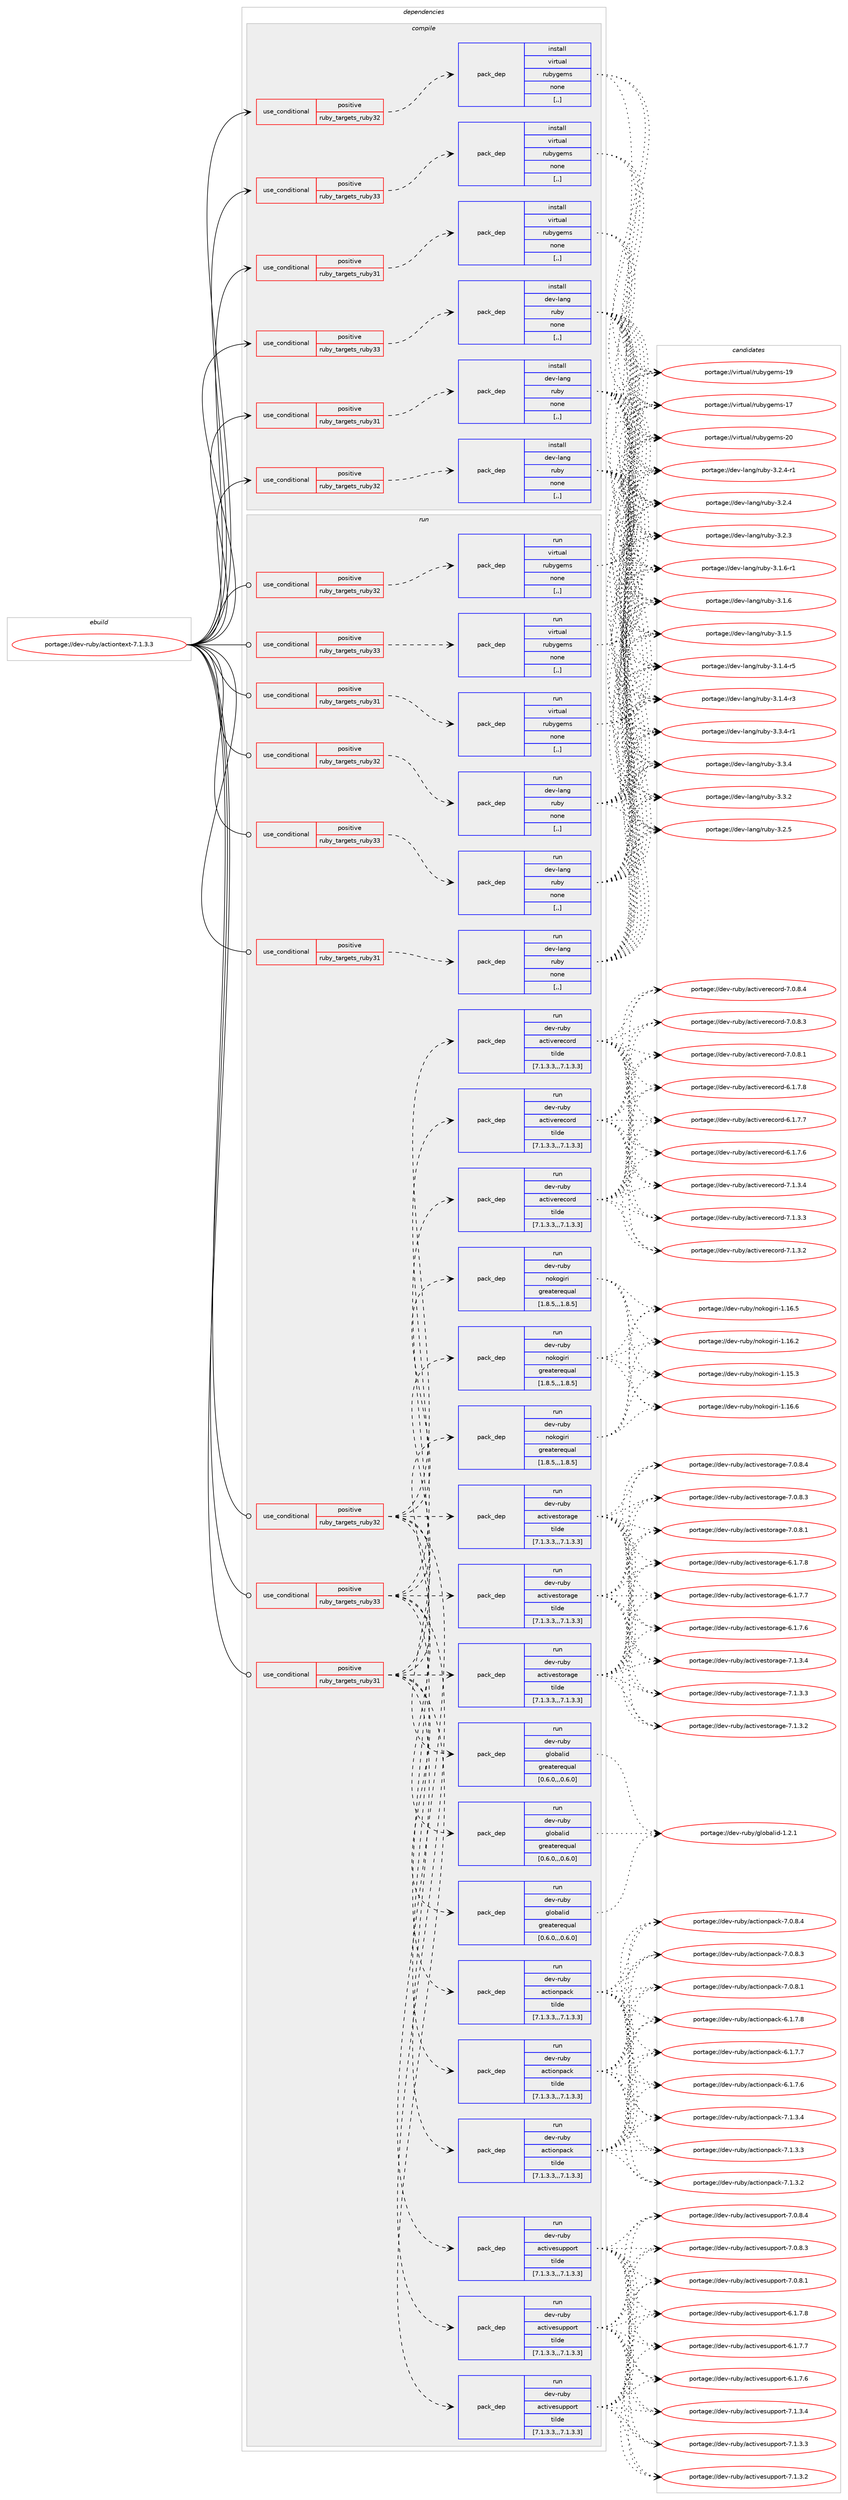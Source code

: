 digraph prolog {

# *************
# Graph options
# *************

newrank=true;
concentrate=true;
compound=true;
graph [rankdir=LR,fontname=Helvetica,fontsize=10,ranksep=1.5];#, ranksep=2.5, nodesep=0.2];
edge  [arrowhead=vee];
node  [fontname=Helvetica,fontsize=10];

# **********
# The ebuild
# **********

subgraph cluster_leftcol {
color=gray;
label=<<i>ebuild</i>>;
id [label="portage://dev-ruby/actiontext-7.1.3.3", color=red, width=4, href="../dev-ruby/actiontext-7.1.3.3.svg"];
}

# ****************
# The dependencies
# ****************

subgraph cluster_midcol {
color=gray;
label=<<i>dependencies</i>>;
subgraph cluster_compile {
fillcolor="#eeeeee";
style=filled;
label=<<i>compile</i>>;
subgraph cond43232 {
dependency173709 [label=<<TABLE BORDER="0" CELLBORDER="1" CELLSPACING="0" CELLPADDING="4"><TR><TD ROWSPAN="3" CELLPADDING="10">use_conditional</TD></TR><TR><TD>positive</TD></TR><TR><TD>ruby_targets_ruby31</TD></TR></TABLE>>, shape=none, color=red];
subgraph pack129200 {
dependency173710 [label=<<TABLE BORDER="0" CELLBORDER="1" CELLSPACING="0" CELLPADDING="4" WIDTH="220"><TR><TD ROWSPAN="6" CELLPADDING="30">pack_dep</TD></TR><TR><TD WIDTH="110">install</TD></TR><TR><TD>dev-lang</TD></TR><TR><TD>ruby</TD></TR><TR><TD>none</TD></TR><TR><TD>[,,]</TD></TR></TABLE>>, shape=none, color=blue];
}
dependency173709:e -> dependency173710:w [weight=20,style="dashed",arrowhead="vee"];
}
id:e -> dependency173709:w [weight=20,style="solid",arrowhead="vee"];
subgraph cond43233 {
dependency173711 [label=<<TABLE BORDER="0" CELLBORDER="1" CELLSPACING="0" CELLPADDING="4"><TR><TD ROWSPAN="3" CELLPADDING="10">use_conditional</TD></TR><TR><TD>positive</TD></TR><TR><TD>ruby_targets_ruby31</TD></TR></TABLE>>, shape=none, color=red];
subgraph pack129201 {
dependency173712 [label=<<TABLE BORDER="0" CELLBORDER="1" CELLSPACING="0" CELLPADDING="4" WIDTH="220"><TR><TD ROWSPAN="6" CELLPADDING="30">pack_dep</TD></TR><TR><TD WIDTH="110">install</TD></TR><TR><TD>virtual</TD></TR><TR><TD>rubygems</TD></TR><TR><TD>none</TD></TR><TR><TD>[,,]</TD></TR></TABLE>>, shape=none, color=blue];
}
dependency173711:e -> dependency173712:w [weight=20,style="dashed",arrowhead="vee"];
}
id:e -> dependency173711:w [weight=20,style="solid",arrowhead="vee"];
subgraph cond43234 {
dependency173713 [label=<<TABLE BORDER="0" CELLBORDER="1" CELLSPACING="0" CELLPADDING="4"><TR><TD ROWSPAN="3" CELLPADDING="10">use_conditional</TD></TR><TR><TD>positive</TD></TR><TR><TD>ruby_targets_ruby32</TD></TR></TABLE>>, shape=none, color=red];
subgraph pack129202 {
dependency173714 [label=<<TABLE BORDER="0" CELLBORDER="1" CELLSPACING="0" CELLPADDING="4" WIDTH="220"><TR><TD ROWSPAN="6" CELLPADDING="30">pack_dep</TD></TR><TR><TD WIDTH="110">install</TD></TR><TR><TD>dev-lang</TD></TR><TR><TD>ruby</TD></TR><TR><TD>none</TD></TR><TR><TD>[,,]</TD></TR></TABLE>>, shape=none, color=blue];
}
dependency173713:e -> dependency173714:w [weight=20,style="dashed",arrowhead="vee"];
}
id:e -> dependency173713:w [weight=20,style="solid",arrowhead="vee"];
subgraph cond43235 {
dependency173715 [label=<<TABLE BORDER="0" CELLBORDER="1" CELLSPACING="0" CELLPADDING="4"><TR><TD ROWSPAN="3" CELLPADDING="10">use_conditional</TD></TR><TR><TD>positive</TD></TR><TR><TD>ruby_targets_ruby32</TD></TR></TABLE>>, shape=none, color=red];
subgraph pack129203 {
dependency173716 [label=<<TABLE BORDER="0" CELLBORDER="1" CELLSPACING="0" CELLPADDING="4" WIDTH="220"><TR><TD ROWSPAN="6" CELLPADDING="30">pack_dep</TD></TR><TR><TD WIDTH="110">install</TD></TR><TR><TD>virtual</TD></TR><TR><TD>rubygems</TD></TR><TR><TD>none</TD></TR><TR><TD>[,,]</TD></TR></TABLE>>, shape=none, color=blue];
}
dependency173715:e -> dependency173716:w [weight=20,style="dashed",arrowhead="vee"];
}
id:e -> dependency173715:w [weight=20,style="solid",arrowhead="vee"];
subgraph cond43236 {
dependency173717 [label=<<TABLE BORDER="0" CELLBORDER="1" CELLSPACING="0" CELLPADDING="4"><TR><TD ROWSPAN="3" CELLPADDING="10">use_conditional</TD></TR><TR><TD>positive</TD></TR><TR><TD>ruby_targets_ruby33</TD></TR></TABLE>>, shape=none, color=red];
subgraph pack129204 {
dependency173718 [label=<<TABLE BORDER="0" CELLBORDER="1" CELLSPACING="0" CELLPADDING="4" WIDTH="220"><TR><TD ROWSPAN="6" CELLPADDING="30">pack_dep</TD></TR><TR><TD WIDTH="110">install</TD></TR><TR><TD>dev-lang</TD></TR><TR><TD>ruby</TD></TR><TR><TD>none</TD></TR><TR><TD>[,,]</TD></TR></TABLE>>, shape=none, color=blue];
}
dependency173717:e -> dependency173718:w [weight=20,style="dashed",arrowhead="vee"];
}
id:e -> dependency173717:w [weight=20,style="solid",arrowhead="vee"];
subgraph cond43237 {
dependency173719 [label=<<TABLE BORDER="0" CELLBORDER="1" CELLSPACING="0" CELLPADDING="4"><TR><TD ROWSPAN="3" CELLPADDING="10">use_conditional</TD></TR><TR><TD>positive</TD></TR><TR><TD>ruby_targets_ruby33</TD></TR></TABLE>>, shape=none, color=red];
subgraph pack129205 {
dependency173720 [label=<<TABLE BORDER="0" CELLBORDER="1" CELLSPACING="0" CELLPADDING="4" WIDTH="220"><TR><TD ROWSPAN="6" CELLPADDING="30">pack_dep</TD></TR><TR><TD WIDTH="110">install</TD></TR><TR><TD>virtual</TD></TR><TR><TD>rubygems</TD></TR><TR><TD>none</TD></TR><TR><TD>[,,]</TD></TR></TABLE>>, shape=none, color=blue];
}
dependency173719:e -> dependency173720:w [weight=20,style="dashed",arrowhead="vee"];
}
id:e -> dependency173719:w [weight=20,style="solid",arrowhead="vee"];
}
subgraph cluster_compileandrun {
fillcolor="#eeeeee";
style=filled;
label=<<i>compile and run</i>>;
}
subgraph cluster_run {
fillcolor="#eeeeee";
style=filled;
label=<<i>run</i>>;
subgraph cond43238 {
dependency173721 [label=<<TABLE BORDER="0" CELLBORDER="1" CELLSPACING="0" CELLPADDING="4"><TR><TD ROWSPAN="3" CELLPADDING="10">use_conditional</TD></TR><TR><TD>positive</TD></TR><TR><TD>ruby_targets_ruby31</TD></TR></TABLE>>, shape=none, color=red];
subgraph pack129206 {
dependency173722 [label=<<TABLE BORDER="0" CELLBORDER="1" CELLSPACING="0" CELLPADDING="4" WIDTH="220"><TR><TD ROWSPAN="6" CELLPADDING="30">pack_dep</TD></TR><TR><TD WIDTH="110">run</TD></TR><TR><TD>dev-lang</TD></TR><TR><TD>ruby</TD></TR><TR><TD>none</TD></TR><TR><TD>[,,]</TD></TR></TABLE>>, shape=none, color=blue];
}
dependency173721:e -> dependency173722:w [weight=20,style="dashed",arrowhead="vee"];
}
id:e -> dependency173721:w [weight=20,style="solid",arrowhead="odot"];
subgraph cond43239 {
dependency173723 [label=<<TABLE BORDER="0" CELLBORDER="1" CELLSPACING="0" CELLPADDING="4"><TR><TD ROWSPAN="3" CELLPADDING="10">use_conditional</TD></TR><TR><TD>positive</TD></TR><TR><TD>ruby_targets_ruby31</TD></TR></TABLE>>, shape=none, color=red];
subgraph pack129207 {
dependency173724 [label=<<TABLE BORDER="0" CELLBORDER="1" CELLSPACING="0" CELLPADDING="4" WIDTH="220"><TR><TD ROWSPAN="6" CELLPADDING="30">pack_dep</TD></TR><TR><TD WIDTH="110">run</TD></TR><TR><TD>dev-ruby</TD></TR><TR><TD>actionpack</TD></TR><TR><TD>tilde</TD></TR><TR><TD>[7.1.3.3,,,7.1.3.3]</TD></TR></TABLE>>, shape=none, color=blue];
}
dependency173723:e -> dependency173724:w [weight=20,style="dashed",arrowhead="vee"];
subgraph pack129208 {
dependency173725 [label=<<TABLE BORDER="0" CELLBORDER="1" CELLSPACING="0" CELLPADDING="4" WIDTH="220"><TR><TD ROWSPAN="6" CELLPADDING="30">pack_dep</TD></TR><TR><TD WIDTH="110">run</TD></TR><TR><TD>dev-ruby</TD></TR><TR><TD>activerecord</TD></TR><TR><TD>tilde</TD></TR><TR><TD>[7.1.3.3,,,7.1.3.3]</TD></TR></TABLE>>, shape=none, color=blue];
}
dependency173723:e -> dependency173725:w [weight=20,style="dashed",arrowhead="vee"];
subgraph pack129209 {
dependency173726 [label=<<TABLE BORDER="0" CELLBORDER="1" CELLSPACING="0" CELLPADDING="4" WIDTH="220"><TR><TD ROWSPAN="6" CELLPADDING="30">pack_dep</TD></TR><TR><TD WIDTH="110">run</TD></TR><TR><TD>dev-ruby</TD></TR><TR><TD>activestorage</TD></TR><TR><TD>tilde</TD></TR><TR><TD>[7.1.3.3,,,7.1.3.3]</TD></TR></TABLE>>, shape=none, color=blue];
}
dependency173723:e -> dependency173726:w [weight=20,style="dashed",arrowhead="vee"];
subgraph pack129210 {
dependency173727 [label=<<TABLE BORDER="0" CELLBORDER="1" CELLSPACING="0" CELLPADDING="4" WIDTH="220"><TR><TD ROWSPAN="6" CELLPADDING="30">pack_dep</TD></TR><TR><TD WIDTH="110">run</TD></TR><TR><TD>dev-ruby</TD></TR><TR><TD>activesupport</TD></TR><TR><TD>tilde</TD></TR><TR><TD>[7.1.3.3,,,7.1.3.3]</TD></TR></TABLE>>, shape=none, color=blue];
}
dependency173723:e -> dependency173727:w [weight=20,style="dashed",arrowhead="vee"];
subgraph pack129211 {
dependency173728 [label=<<TABLE BORDER="0" CELLBORDER="1" CELLSPACING="0" CELLPADDING="4" WIDTH="220"><TR><TD ROWSPAN="6" CELLPADDING="30">pack_dep</TD></TR><TR><TD WIDTH="110">run</TD></TR><TR><TD>dev-ruby</TD></TR><TR><TD>globalid</TD></TR><TR><TD>greaterequal</TD></TR><TR><TD>[0.6.0,,,0.6.0]</TD></TR></TABLE>>, shape=none, color=blue];
}
dependency173723:e -> dependency173728:w [weight=20,style="dashed",arrowhead="vee"];
subgraph pack129212 {
dependency173729 [label=<<TABLE BORDER="0" CELLBORDER="1" CELLSPACING="0" CELLPADDING="4" WIDTH="220"><TR><TD ROWSPAN="6" CELLPADDING="30">pack_dep</TD></TR><TR><TD WIDTH="110">run</TD></TR><TR><TD>dev-ruby</TD></TR><TR><TD>nokogiri</TD></TR><TR><TD>greaterequal</TD></TR><TR><TD>[1.8.5,,,1.8.5]</TD></TR></TABLE>>, shape=none, color=blue];
}
dependency173723:e -> dependency173729:w [weight=20,style="dashed",arrowhead="vee"];
}
id:e -> dependency173723:w [weight=20,style="solid",arrowhead="odot"];
subgraph cond43240 {
dependency173730 [label=<<TABLE BORDER="0" CELLBORDER="1" CELLSPACING="0" CELLPADDING="4"><TR><TD ROWSPAN="3" CELLPADDING="10">use_conditional</TD></TR><TR><TD>positive</TD></TR><TR><TD>ruby_targets_ruby31</TD></TR></TABLE>>, shape=none, color=red];
subgraph pack129213 {
dependency173731 [label=<<TABLE BORDER="0" CELLBORDER="1" CELLSPACING="0" CELLPADDING="4" WIDTH="220"><TR><TD ROWSPAN="6" CELLPADDING="30">pack_dep</TD></TR><TR><TD WIDTH="110">run</TD></TR><TR><TD>virtual</TD></TR><TR><TD>rubygems</TD></TR><TR><TD>none</TD></TR><TR><TD>[,,]</TD></TR></TABLE>>, shape=none, color=blue];
}
dependency173730:e -> dependency173731:w [weight=20,style="dashed",arrowhead="vee"];
}
id:e -> dependency173730:w [weight=20,style="solid",arrowhead="odot"];
subgraph cond43241 {
dependency173732 [label=<<TABLE BORDER="0" CELLBORDER="1" CELLSPACING="0" CELLPADDING="4"><TR><TD ROWSPAN="3" CELLPADDING="10">use_conditional</TD></TR><TR><TD>positive</TD></TR><TR><TD>ruby_targets_ruby32</TD></TR></TABLE>>, shape=none, color=red];
subgraph pack129214 {
dependency173733 [label=<<TABLE BORDER="0" CELLBORDER="1" CELLSPACING="0" CELLPADDING="4" WIDTH="220"><TR><TD ROWSPAN="6" CELLPADDING="30">pack_dep</TD></TR><TR><TD WIDTH="110">run</TD></TR><TR><TD>dev-lang</TD></TR><TR><TD>ruby</TD></TR><TR><TD>none</TD></TR><TR><TD>[,,]</TD></TR></TABLE>>, shape=none, color=blue];
}
dependency173732:e -> dependency173733:w [weight=20,style="dashed",arrowhead="vee"];
}
id:e -> dependency173732:w [weight=20,style="solid",arrowhead="odot"];
subgraph cond43242 {
dependency173734 [label=<<TABLE BORDER="0" CELLBORDER="1" CELLSPACING="0" CELLPADDING="4"><TR><TD ROWSPAN="3" CELLPADDING="10">use_conditional</TD></TR><TR><TD>positive</TD></TR><TR><TD>ruby_targets_ruby32</TD></TR></TABLE>>, shape=none, color=red];
subgraph pack129215 {
dependency173735 [label=<<TABLE BORDER="0" CELLBORDER="1" CELLSPACING="0" CELLPADDING="4" WIDTH="220"><TR><TD ROWSPAN="6" CELLPADDING="30">pack_dep</TD></TR><TR><TD WIDTH="110">run</TD></TR><TR><TD>dev-ruby</TD></TR><TR><TD>actionpack</TD></TR><TR><TD>tilde</TD></TR><TR><TD>[7.1.3.3,,,7.1.3.3]</TD></TR></TABLE>>, shape=none, color=blue];
}
dependency173734:e -> dependency173735:w [weight=20,style="dashed",arrowhead="vee"];
subgraph pack129216 {
dependency173736 [label=<<TABLE BORDER="0" CELLBORDER="1" CELLSPACING="0" CELLPADDING="4" WIDTH="220"><TR><TD ROWSPAN="6" CELLPADDING="30">pack_dep</TD></TR><TR><TD WIDTH="110">run</TD></TR><TR><TD>dev-ruby</TD></TR><TR><TD>activerecord</TD></TR><TR><TD>tilde</TD></TR><TR><TD>[7.1.3.3,,,7.1.3.3]</TD></TR></TABLE>>, shape=none, color=blue];
}
dependency173734:e -> dependency173736:w [weight=20,style="dashed",arrowhead="vee"];
subgraph pack129217 {
dependency173737 [label=<<TABLE BORDER="0" CELLBORDER="1" CELLSPACING="0" CELLPADDING="4" WIDTH="220"><TR><TD ROWSPAN="6" CELLPADDING="30">pack_dep</TD></TR><TR><TD WIDTH="110">run</TD></TR><TR><TD>dev-ruby</TD></TR><TR><TD>activestorage</TD></TR><TR><TD>tilde</TD></TR><TR><TD>[7.1.3.3,,,7.1.3.3]</TD></TR></TABLE>>, shape=none, color=blue];
}
dependency173734:e -> dependency173737:w [weight=20,style="dashed",arrowhead="vee"];
subgraph pack129218 {
dependency173738 [label=<<TABLE BORDER="0" CELLBORDER="1" CELLSPACING="0" CELLPADDING="4" WIDTH="220"><TR><TD ROWSPAN="6" CELLPADDING="30">pack_dep</TD></TR><TR><TD WIDTH="110">run</TD></TR><TR><TD>dev-ruby</TD></TR><TR><TD>activesupport</TD></TR><TR><TD>tilde</TD></TR><TR><TD>[7.1.3.3,,,7.1.3.3]</TD></TR></TABLE>>, shape=none, color=blue];
}
dependency173734:e -> dependency173738:w [weight=20,style="dashed",arrowhead="vee"];
subgraph pack129219 {
dependency173739 [label=<<TABLE BORDER="0" CELLBORDER="1" CELLSPACING="0" CELLPADDING="4" WIDTH="220"><TR><TD ROWSPAN="6" CELLPADDING="30">pack_dep</TD></TR><TR><TD WIDTH="110">run</TD></TR><TR><TD>dev-ruby</TD></TR><TR><TD>globalid</TD></TR><TR><TD>greaterequal</TD></TR><TR><TD>[0.6.0,,,0.6.0]</TD></TR></TABLE>>, shape=none, color=blue];
}
dependency173734:e -> dependency173739:w [weight=20,style="dashed",arrowhead="vee"];
subgraph pack129220 {
dependency173740 [label=<<TABLE BORDER="0" CELLBORDER="1" CELLSPACING="0" CELLPADDING="4" WIDTH="220"><TR><TD ROWSPAN="6" CELLPADDING="30">pack_dep</TD></TR><TR><TD WIDTH="110">run</TD></TR><TR><TD>dev-ruby</TD></TR><TR><TD>nokogiri</TD></TR><TR><TD>greaterequal</TD></TR><TR><TD>[1.8.5,,,1.8.5]</TD></TR></TABLE>>, shape=none, color=blue];
}
dependency173734:e -> dependency173740:w [weight=20,style="dashed",arrowhead="vee"];
}
id:e -> dependency173734:w [weight=20,style="solid",arrowhead="odot"];
subgraph cond43243 {
dependency173741 [label=<<TABLE BORDER="0" CELLBORDER="1" CELLSPACING="0" CELLPADDING="4"><TR><TD ROWSPAN="3" CELLPADDING="10">use_conditional</TD></TR><TR><TD>positive</TD></TR><TR><TD>ruby_targets_ruby32</TD></TR></TABLE>>, shape=none, color=red];
subgraph pack129221 {
dependency173742 [label=<<TABLE BORDER="0" CELLBORDER="1" CELLSPACING="0" CELLPADDING="4" WIDTH="220"><TR><TD ROWSPAN="6" CELLPADDING="30">pack_dep</TD></TR><TR><TD WIDTH="110">run</TD></TR><TR><TD>virtual</TD></TR><TR><TD>rubygems</TD></TR><TR><TD>none</TD></TR><TR><TD>[,,]</TD></TR></TABLE>>, shape=none, color=blue];
}
dependency173741:e -> dependency173742:w [weight=20,style="dashed",arrowhead="vee"];
}
id:e -> dependency173741:w [weight=20,style="solid",arrowhead="odot"];
subgraph cond43244 {
dependency173743 [label=<<TABLE BORDER="0" CELLBORDER="1" CELLSPACING="0" CELLPADDING="4"><TR><TD ROWSPAN="3" CELLPADDING="10">use_conditional</TD></TR><TR><TD>positive</TD></TR><TR><TD>ruby_targets_ruby33</TD></TR></TABLE>>, shape=none, color=red];
subgraph pack129222 {
dependency173744 [label=<<TABLE BORDER="0" CELLBORDER="1" CELLSPACING="0" CELLPADDING="4" WIDTH="220"><TR><TD ROWSPAN="6" CELLPADDING="30">pack_dep</TD></TR><TR><TD WIDTH="110">run</TD></TR><TR><TD>dev-lang</TD></TR><TR><TD>ruby</TD></TR><TR><TD>none</TD></TR><TR><TD>[,,]</TD></TR></TABLE>>, shape=none, color=blue];
}
dependency173743:e -> dependency173744:w [weight=20,style="dashed",arrowhead="vee"];
}
id:e -> dependency173743:w [weight=20,style="solid",arrowhead="odot"];
subgraph cond43245 {
dependency173745 [label=<<TABLE BORDER="0" CELLBORDER="1" CELLSPACING="0" CELLPADDING="4"><TR><TD ROWSPAN="3" CELLPADDING="10">use_conditional</TD></TR><TR><TD>positive</TD></TR><TR><TD>ruby_targets_ruby33</TD></TR></TABLE>>, shape=none, color=red];
subgraph pack129223 {
dependency173746 [label=<<TABLE BORDER="0" CELLBORDER="1" CELLSPACING="0" CELLPADDING="4" WIDTH="220"><TR><TD ROWSPAN="6" CELLPADDING="30">pack_dep</TD></TR><TR><TD WIDTH="110">run</TD></TR><TR><TD>dev-ruby</TD></TR><TR><TD>actionpack</TD></TR><TR><TD>tilde</TD></TR><TR><TD>[7.1.3.3,,,7.1.3.3]</TD></TR></TABLE>>, shape=none, color=blue];
}
dependency173745:e -> dependency173746:w [weight=20,style="dashed",arrowhead="vee"];
subgraph pack129224 {
dependency173747 [label=<<TABLE BORDER="0" CELLBORDER="1" CELLSPACING="0" CELLPADDING="4" WIDTH="220"><TR><TD ROWSPAN="6" CELLPADDING="30">pack_dep</TD></TR><TR><TD WIDTH="110">run</TD></TR><TR><TD>dev-ruby</TD></TR><TR><TD>activerecord</TD></TR><TR><TD>tilde</TD></TR><TR><TD>[7.1.3.3,,,7.1.3.3]</TD></TR></TABLE>>, shape=none, color=blue];
}
dependency173745:e -> dependency173747:w [weight=20,style="dashed",arrowhead="vee"];
subgraph pack129225 {
dependency173748 [label=<<TABLE BORDER="0" CELLBORDER="1" CELLSPACING="0" CELLPADDING="4" WIDTH="220"><TR><TD ROWSPAN="6" CELLPADDING="30">pack_dep</TD></TR><TR><TD WIDTH="110">run</TD></TR><TR><TD>dev-ruby</TD></TR><TR><TD>activestorage</TD></TR><TR><TD>tilde</TD></TR><TR><TD>[7.1.3.3,,,7.1.3.3]</TD></TR></TABLE>>, shape=none, color=blue];
}
dependency173745:e -> dependency173748:w [weight=20,style="dashed",arrowhead="vee"];
subgraph pack129226 {
dependency173749 [label=<<TABLE BORDER="0" CELLBORDER="1" CELLSPACING="0" CELLPADDING="4" WIDTH="220"><TR><TD ROWSPAN="6" CELLPADDING="30">pack_dep</TD></TR><TR><TD WIDTH="110">run</TD></TR><TR><TD>dev-ruby</TD></TR><TR><TD>activesupport</TD></TR><TR><TD>tilde</TD></TR><TR><TD>[7.1.3.3,,,7.1.3.3]</TD></TR></TABLE>>, shape=none, color=blue];
}
dependency173745:e -> dependency173749:w [weight=20,style="dashed",arrowhead="vee"];
subgraph pack129227 {
dependency173750 [label=<<TABLE BORDER="0" CELLBORDER="1" CELLSPACING="0" CELLPADDING="4" WIDTH="220"><TR><TD ROWSPAN="6" CELLPADDING="30">pack_dep</TD></TR><TR><TD WIDTH="110">run</TD></TR><TR><TD>dev-ruby</TD></TR><TR><TD>globalid</TD></TR><TR><TD>greaterequal</TD></TR><TR><TD>[0.6.0,,,0.6.0]</TD></TR></TABLE>>, shape=none, color=blue];
}
dependency173745:e -> dependency173750:w [weight=20,style="dashed",arrowhead="vee"];
subgraph pack129228 {
dependency173751 [label=<<TABLE BORDER="0" CELLBORDER="1" CELLSPACING="0" CELLPADDING="4" WIDTH="220"><TR><TD ROWSPAN="6" CELLPADDING="30">pack_dep</TD></TR><TR><TD WIDTH="110">run</TD></TR><TR><TD>dev-ruby</TD></TR><TR><TD>nokogiri</TD></TR><TR><TD>greaterequal</TD></TR><TR><TD>[1.8.5,,,1.8.5]</TD></TR></TABLE>>, shape=none, color=blue];
}
dependency173745:e -> dependency173751:w [weight=20,style="dashed",arrowhead="vee"];
}
id:e -> dependency173745:w [weight=20,style="solid",arrowhead="odot"];
subgraph cond43246 {
dependency173752 [label=<<TABLE BORDER="0" CELLBORDER="1" CELLSPACING="0" CELLPADDING="4"><TR><TD ROWSPAN="3" CELLPADDING="10">use_conditional</TD></TR><TR><TD>positive</TD></TR><TR><TD>ruby_targets_ruby33</TD></TR></TABLE>>, shape=none, color=red];
subgraph pack129229 {
dependency173753 [label=<<TABLE BORDER="0" CELLBORDER="1" CELLSPACING="0" CELLPADDING="4" WIDTH="220"><TR><TD ROWSPAN="6" CELLPADDING="30">pack_dep</TD></TR><TR><TD WIDTH="110">run</TD></TR><TR><TD>virtual</TD></TR><TR><TD>rubygems</TD></TR><TR><TD>none</TD></TR><TR><TD>[,,]</TD></TR></TABLE>>, shape=none, color=blue];
}
dependency173752:e -> dependency173753:w [weight=20,style="dashed",arrowhead="vee"];
}
id:e -> dependency173752:w [weight=20,style="solid",arrowhead="odot"];
}
}

# **************
# The candidates
# **************

subgraph cluster_choices {
rank=same;
color=gray;
label=<<i>candidates</i>>;

subgraph choice129200 {
color=black;
nodesep=1;
choice100101118451089711010347114117981214551465146524511449 [label="portage://dev-lang/ruby-3.3.4-r1", color=red, width=4,href="../dev-lang/ruby-3.3.4-r1.svg"];
choice10010111845108971101034711411798121455146514652 [label="portage://dev-lang/ruby-3.3.4", color=red, width=4,href="../dev-lang/ruby-3.3.4.svg"];
choice10010111845108971101034711411798121455146514650 [label="portage://dev-lang/ruby-3.3.2", color=red, width=4,href="../dev-lang/ruby-3.3.2.svg"];
choice10010111845108971101034711411798121455146504653 [label="portage://dev-lang/ruby-3.2.5", color=red, width=4,href="../dev-lang/ruby-3.2.5.svg"];
choice100101118451089711010347114117981214551465046524511449 [label="portage://dev-lang/ruby-3.2.4-r1", color=red, width=4,href="../dev-lang/ruby-3.2.4-r1.svg"];
choice10010111845108971101034711411798121455146504652 [label="portage://dev-lang/ruby-3.2.4", color=red, width=4,href="../dev-lang/ruby-3.2.4.svg"];
choice10010111845108971101034711411798121455146504651 [label="portage://dev-lang/ruby-3.2.3", color=red, width=4,href="../dev-lang/ruby-3.2.3.svg"];
choice100101118451089711010347114117981214551464946544511449 [label="portage://dev-lang/ruby-3.1.6-r1", color=red, width=4,href="../dev-lang/ruby-3.1.6-r1.svg"];
choice10010111845108971101034711411798121455146494654 [label="portage://dev-lang/ruby-3.1.6", color=red, width=4,href="../dev-lang/ruby-3.1.6.svg"];
choice10010111845108971101034711411798121455146494653 [label="portage://dev-lang/ruby-3.1.5", color=red, width=4,href="../dev-lang/ruby-3.1.5.svg"];
choice100101118451089711010347114117981214551464946524511453 [label="portage://dev-lang/ruby-3.1.4-r5", color=red, width=4,href="../dev-lang/ruby-3.1.4-r5.svg"];
choice100101118451089711010347114117981214551464946524511451 [label="portage://dev-lang/ruby-3.1.4-r3", color=red, width=4,href="../dev-lang/ruby-3.1.4-r3.svg"];
dependency173710:e -> choice100101118451089711010347114117981214551465146524511449:w [style=dotted,weight="100"];
dependency173710:e -> choice10010111845108971101034711411798121455146514652:w [style=dotted,weight="100"];
dependency173710:e -> choice10010111845108971101034711411798121455146514650:w [style=dotted,weight="100"];
dependency173710:e -> choice10010111845108971101034711411798121455146504653:w [style=dotted,weight="100"];
dependency173710:e -> choice100101118451089711010347114117981214551465046524511449:w [style=dotted,weight="100"];
dependency173710:e -> choice10010111845108971101034711411798121455146504652:w [style=dotted,weight="100"];
dependency173710:e -> choice10010111845108971101034711411798121455146504651:w [style=dotted,weight="100"];
dependency173710:e -> choice100101118451089711010347114117981214551464946544511449:w [style=dotted,weight="100"];
dependency173710:e -> choice10010111845108971101034711411798121455146494654:w [style=dotted,weight="100"];
dependency173710:e -> choice10010111845108971101034711411798121455146494653:w [style=dotted,weight="100"];
dependency173710:e -> choice100101118451089711010347114117981214551464946524511453:w [style=dotted,weight="100"];
dependency173710:e -> choice100101118451089711010347114117981214551464946524511451:w [style=dotted,weight="100"];
}
subgraph choice129201 {
color=black;
nodesep=1;
choice118105114116117971084711411798121103101109115455048 [label="portage://virtual/rubygems-20", color=red, width=4,href="../virtual/rubygems-20.svg"];
choice118105114116117971084711411798121103101109115454957 [label="portage://virtual/rubygems-19", color=red, width=4,href="../virtual/rubygems-19.svg"];
choice118105114116117971084711411798121103101109115454955 [label="portage://virtual/rubygems-17", color=red, width=4,href="../virtual/rubygems-17.svg"];
dependency173712:e -> choice118105114116117971084711411798121103101109115455048:w [style=dotted,weight="100"];
dependency173712:e -> choice118105114116117971084711411798121103101109115454957:w [style=dotted,weight="100"];
dependency173712:e -> choice118105114116117971084711411798121103101109115454955:w [style=dotted,weight="100"];
}
subgraph choice129202 {
color=black;
nodesep=1;
choice100101118451089711010347114117981214551465146524511449 [label="portage://dev-lang/ruby-3.3.4-r1", color=red, width=4,href="../dev-lang/ruby-3.3.4-r1.svg"];
choice10010111845108971101034711411798121455146514652 [label="portage://dev-lang/ruby-3.3.4", color=red, width=4,href="../dev-lang/ruby-3.3.4.svg"];
choice10010111845108971101034711411798121455146514650 [label="portage://dev-lang/ruby-3.3.2", color=red, width=4,href="../dev-lang/ruby-3.3.2.svg"];
choice10010111845108971101034711411798121455146504653 [label="portage://dev-lang/ruby-3.2.5", color=red, width=4,href="../dev-lang/ruby-3.2.5.svg"];
choice100101118451089711010347114117981214551465046524511449 [label="portage://dev-lang/ruby-3.2.4-r1", color=red, width=4,href="../dev-lang/ruby-3.2.4-r1.svg"];
choice10010111845108971101034711411798121455146504652 [label="portage://dev-lang/ruby-3.2.4", color=red, width=4,href="../dev-lang/ruby-3.2.4.svg"];
choice10010111845108971101034711411798121455146504651 [label="portage://dev-lang/ruby-3.2.3", color=red, width=4,href="../dev-lang/ruby-3.2.3.svg"];
choice100101118451089711010347114117981214551464946544511449 [label="portage://dev-lang/ruby-3.1.6-r1", color=red, width=4,href="../dev-lang/ruby-3.1.6-r1.svg"];
choice10010111845108971101034711411798121455146494654 [label="portage://dev-lang/ruby-3.1.6", color=red, width=4,href="../dev-lang/ruby-3.1.6.svg"];
choice10010111845108971101034711411798121455146494653 [label="portage://dev-lang/ruby-3.1.5", color=red, width=4,href="../dev-lang/ruby-3.1.5.svg"];
choice100101118451089711010347114117981214551464946524511453 [label="portage://dev-lang/ruby-3.1.4-r5", color=red, width=4,href="../dev-lang/ruby-3.1.4-r5.svg"];
choice100101118451089711010347114117981214551464946524511451 [label="portage://dev-lang/ruby-3.1.4-r3", color=red, width=4,href="../dev-lang/ruby-3.1.4-r3.svg"];
dependency173714:e -> choice100101118451089711010347114117981214551465146524511449:w [style=dotted,weight="100"];
dependency173714:e -> choice10010111845108971101034711411798121455146514652:w [style=dotted,weight="100"];
dependency173714:e -> choice10010111845108971101034711411798121455146514650:w [style=dotted,weight="100"];
dependency173714:e -> choice10010111845108971101034711411798121455146504653:w [style=dotted,weight="100"];
dependency173714:e -> choice100101118451089711010347114117981214551465046524511449:w [style=dotted,weight="100"];
dependency173714:e -> choice10010111845108971101034711411798121455146504652:w [style=dotted,weight="100"];
dependency173714:e -> choice10010111845108971101034711411798121455146504651:w [style=dotted,weight="100"];
dependency173714:e -> choice100101118451089711010347114117981214551464946544511449:w [style=dotted,weight="100"];
dependency173714:e -> choice10010111845108971101034711411798121455146494654:w [style=dotted,weight="100"];
dependency173714:e -> choice10010111845108971101034711411798121455146494653:w [style=dotted,weight="100"];
dependency173714:e -> choice100101118451089711010347114117981214551464946524511453:w [style=dotted,weight="100"];
dependency173714:e -> choice100101118451089711010347114117981214551464946524511451:w [style=dotted,weight="100"];
}
subgraph choice129203 {
color=black;
nodesep=1;
choice118105114116117971084711411798121103101109115455048 [label="portage://virtual/rubygems-20", color=red, width=4,href="../virtual/rubygems-20.svg"];
choice118105114116117971084711411798121103101109115454957 [label="portage://virtual/rubygems-19", color=red, width=4,href="../virtual/rubygems-19.svg"];
choice118105114116117971084711411798121103101109115454955 [label="portage://virtual/rubygems-17", color=red, width=4,href="../virtual/rubygems-17.svg"];
dependency173716:e -> choice118105114116117971084711411798121103101109115455048:w [style=dotted,weight="100"];
dependency173716:e -> choice118105114116117971084711411798121103101109115454957:w [style=dotted,weight="100"];
dependency173716:e -> choice118105114116117971084711411798121103101109115454955:w [style=dotted,weight="100"];
}
subgraph choice129204 {
color=black;
nodesep=1;
choice100101118451089711010347114117981214551465146524511449 [label="portage://dev-lang/ruby-3.3.4-r1", color=red, width=4,href="../dev-lang/ruby-3.3.4-r1.svg"];
choice10010111845108971101034711411798121455146514652 [label="portage://dev-lang/ruby-3.3.4", color=red, width=4,href="../dev-lang/ruby-3.3.4.svg"];
choice10010111845108971101034711411798121455146514650 [label="portage://dev-lang/ruby-3.3.2", color=red, width=4,href="../dev-lang/ruby-3.3.2.svg"];
choice10010111845108971101034711411798121455146504653 [label="portage://dev-lang/ruby-3.2.5", color=red, width=4,href="../dev-lang/ruby-3.2.5.svg"];
choice100101118451089711010347114117981214551465046524511449 [label="portage://dev-lang/ruby-3.2.4-r1", color=red, width=4,href="../dev-lang/ruby-3.2.4-r1.svg"];
choice10010111845108971101034711411798121455146504652 [label="portage://dev-lang/ruby-3.2.4", color=red, width=4,href="../dev-lang/ruby-3.2.4.svg"];
choice10010111845108971101034711411798121455146504651 [label="portage://dev-lang/ruby-3.2.3", color=red, width=4,href="../dev-lang/ruby-3.2.3.svg"];
choice100101118451089711010347114117981214551464946544511449 [label="portage://dev-lang/ruby-3.1.6-r1", color=red, width=4,href="../dev-lang/ruby-3.1.6-r1.svg"];
choice10010111845108971101034711411798121455146494654 [label="portage://dev-lang/ruby-3.1.6", color=red, width=4,href="../dev-lang/ruby-3.1.6.svg"];
choice10010111845108971101034711411798121455146494653 [label="portage://dev-lang/ruby-3.1.5", color=red, width=4,href="../dev-lang/ruby-3.1.5.svg"];
choice100101118451089711010347114117981214551464946524511453 [label="portage://dev-lang/ruby-3.1.4-r5", color=red, width=4,href="../dev-lang/ruby-3.1.4-r5.svg"];
choice100101118451089711010347114117981214551464946524511451 [label="portage://dev-lang/ruby-3.1.4-r3", color=red, width=4,href="../dev-lang/ruby-3.1.4-r3.svg"];
dependency173718:e -> choice100101118451089711010347114117981214551465146524511449:w [style=dotted,weight="100"];
dependency173718:e -> choice10010111845108971101034711411798121455146514652:w [style=dotted,weight="100"];
dependency173718:e -> choice10010111845108971101034711411798121455146514650:w [style=dotted,weight="100"];
dependency173718:e -> choice10010111845108971101034711411798121455146504653:w [style=dotted,weight="100"];
dependency173718:e -> choice100101118451089711010347114117981214551465046524511449:w [style=dotted,weight="100"];
dependency173718:e -> choice10010111845108971101034711411798121455146504652:w [style=dotted,weight="100"];
dependency173718:e -> choice10010111845108971101034711411798121455146504651:w [style=dotted,weight="100"];
dependency173718:e -> choice100101118451089711010347114117981214551464946544511449:w [style=dotted,weight="100"];
dependency173718:e -> choice10010111845108971101034711411798121455146494654:w [style=dotted,weight="100"];
dependency173718:e -> choice10010111845108971101034711411798121455146494653:w [style=dotted,weight="100"];
dependency173718:e -> choice100101118451089711010347114117981214551464946524511453:w [style=dotted,weight="100"];
dependency173718:e -> choice100101118451089711010347114117981214551464946524511451:w [style=dotted,weight="100"];
}
subgraph choice129205 {
color=black;
nodesep=1;
choice118105114116117971084711411798121103101109115455048 [label="portage://virtual/rubygems-20", color=red, width=4,href="../virtual/rubygems-20.svg"];
choice118105114116117971084711411798121103101109115454957 [label="portage://virtual/rubygems-19", color=red, width=4,href="../virtual/rubygems-19.svg"];
choice118105114116117971084711411798121103101109115454955 [label="portage://virtual/rubygems-17", color=red, width=4,href="../virtual/rubygems-17.svg"];
dependency173720:e -> choice118105114116117971084711411798121103101109115455048:w [style=dotted,weight="100"];
dependency173720:e -> choice118105114116117971084711411798121103101109115454957:w [style=dotted,weight="100"];
dependency173720:e -> choice118105114116117971084711411798121103101109115454955:w [style=dotted,weight="100"];
}
subgraph choice129206 {
color=black;
nodesep=1;
choice100101118451089711010347114117981214551465146524511449 [label="portage://dev-lang/ruby-3.3.4-r1", color=red, width=4,href="../dev-lang/ruby-3.3.4-r1.svg"];
choice10010111845108971101034711411798121455146514652 [label="portage://dev-lang/ruby-3.3.4", color=red, width=4,href="../dev-lang/ruby-3.3.4.svg"];
choice10010111845108971101034711411798121455146514650 [label="portage://dev-lang/ruby-3.3.2", color=red, width=4,href="../dev-lang/ruby-3.3.2.svg"];
choice10010111845108971101034711411798121455146504653 [label="portage://dev-lang/ruby-3.2.5", color=red, width=4,href="../dev-lang/ruby-3.2.5.svg"];
choice100101118451089711010347114117981214551465046524511449 [label="portage://dev-lang/ruby-3.2.4-r1", color=red, width=4,href="../dev-lang/ruby-3.2.4-r1.svg"];
choice10010111845108971101034711411798121455146504652 [label="portage://dev-lang/ruby-3.2.4", color=red, width=4,href="../dev-lang/ruby-3.2.4.svg"];
choice10010111845108971101034711411798121455146504651 [label="portage://dev-lang/ruby-3.2.3", color=red, width=4,href="../dev-lang/ruby-3.2.3.svg"];
choice100101118451089711010347114117981214551464946544511449 [label="portage://dev-lang/ruby-3.1.6-r1", color=red, width=4,href="../dev-lang/ruby-3.1.6-r1.svg"];
choice10010111845108971101034711411798121455146494654 [label="portage://dev-lang/ruby-3.1.6", color=red, width=4,href="../dev-lang/ruby-3.1.6.svg"];
choice10010111845108971101034711411798121455146494653 [label="portage://dev-lang/ruby-3.1.5", color=red, width=4,href="../dev-lang/ruby-3.1.5.svg"];
choice100101118451089711010347114117981214551464946524511453 [label="portage://dev-lang/ruby-3.1.4-r5", color=red, width=4,href="../dev-lang/ruby-3.1.4-r5.svg"];
choice100101118451089711010347114117981214551464946524511451 [label="portage://dev-lang/ruby-3.1.4-r3", color=red, width=4,href="../dev-lang/ruby-3.1.4-r3.svg"];
dependency173722:e -> choice100101118451089711010347114117981214551465146524511449:w [style=dotted,weight="100"];
dependency173722:e -> choice10010111845108971101034711411798121455146514652:w [style=dotted,weight="100"];
dependency173722:e -> choice10010111845108971101034711411798121455146514650:w [style=dotted,weight="100"];
dependency173722:e -> choice10010111845108971101034711411798121455146504653:w [style=dotted,weight="100"];
dependency173722:e -> choice100101118451089711010347114117981214551465046524511449:w [style=dotted,weight="100"];
dependency173722:e -> choice10010111845108971101034711411798121455146504652:w [style=dotted,weight="100"];
dependency173722:e -> choice10010111845108971101034711411798121455146504651:w [style=dotted,weight="100"];
dependency173722:e -> choice100101118451089711010347114117981214551464946544511449:w [style=dotted,weight="100"];
dependency173722:e -> choice10010111845108971101034711411798121455146494654:w [style=dotted,weight="100"];
dependency173722:e -> choice10010111845108971101034711411798121455146494653:w [style=dotted,weight="100"];
dependency173722:e -> choice100101118451089711010347114117981214551464946524511453:w [style=dotted,weight="100"];
dependency173722:e -> choice100101118451089711010347114117981214551464946524511451:w [style=dotted,weight="100"];
}
subgraph choice129207 {
color=black;
nodesep=1;
choice100101118451141179812147979911610511111011297991074555464946514652 [label="portage://dev-ruby/actionpack-7.1.3.4", color=red, width=4,href="../dev-ruby/actionpack-7.1.3.4.svg"];
choice100101118451141179812147979911610511111011297991074555464946514651 [label="portage://dev-ruby/actionpack-7.1.3.3", color=red, width=4,href="../dev-ruby/actionpack-7.1.3.3.svg"];
choice100101118451141179812147979911610511111011297991074555464946514650 [label="portage://dev-ruby/actionpack-7.1.3.2", color=red, width=4,href="../dev-ruby/actionpack-7.1.3.2.svg"];
choice100101118451141179812147979911610511111011297991074555464846564652 [label="portage://dev-ruby/actionpack-7.0.8.4", color=red, width=4,href="../dev-ruby/actionpack-7.0.8.4.svg"];
choice100101118451141179812147979911610511111011297991074555464846564651 [label="portage://dev-ruby/actionpack-7.0.8.3", color=red, width=4,href="../dev-ruby/actionpack-7.0.8.3.svg"];
choice100101118451141179812147979911610511111011297991074555464846564649 [label="portage://dev-ruby/actionpack-7.0.8.1", color=red, width=4,href="../dev-ruby/actionpack-7.0.8.1.svg"];
choice100101118451141179812147979911610511111011297991074554464946554656 [label="portage://dev-ruby/actionpack-6.1.7.8", color=red, width=4,href="../dev-ruby/actionpack-6.1.7.8.svg"];
choice100101118451141179812147979911610511111011297991074554464946554655 [label="portage://dev-ruby/actionpack-6.1.7.7", color=red, width=4,href="../dev-ruby/actionpack-6.1.7.7.svg"];
choice100101118451141179812147979911610511111011297991074554464946554654 [label="portage://dev-ruby/actionpack-6.1.7.6", color=red, width=4,href="../dev-ruby/actionpack-6.1.7.6.svg"];
dependency173724:e -> choice100101118451141179812147979911610511111011297991074555464946514652:w [style=dotted,weight="100"];
dependency173724:e -> choice100101118451141179812147979911610511111011297991074555464946514651:w [style=dotted,weight="100"];
dependency173724:e -> choice100101118451141179812147979911610511111011297991074555464946514650:w [style=dotted,weight="100"];
dependency173724:e -> choice100101118451141179812147979911610511111011297991074555464846564652:w [style=dotted,weight="100"];
dependency173724:e -> choice100101118451141179812147979911610511111011297991074555464846564651:w [style=dotted,weight="100"];
dependency173724:e -> choice100101118451141179812147979911610511111011297991074555464846564649:w [style=dotted,weight="100"];
dependency173724:e -> choice100101118451141179812147979911610511111011297991074554464946554656:w [style=dotted,weight="100"];
dependency173724:e -> choice100101118451141179812147979911610511111011297991074554464946554655:w [style=dotted,weight="100"];
dependency173724:e -> choice100101118451141179812147979911610511111011297991074554464946554654:w [style=dotted,weight="100"];
}
subgraph choice129208 {
color=black;
nodesep=1;
choice1001011184511411798121479799116105118101114101991111141004555464946514652 [label="portage://dev-ruby/activerecord-7.1.3.4", color=red, width=4,href="../dev-ruby/activerecord-7.1.3.4.svg"];
choice1001011184511411798121479799116105118101114101991111141004555464946514651 [label="portage://dev-ruby/activerecord-7.1.3.3", color=red, width=4,href="../dev-ruby/activerecord-7.1.3.3.svg"];
choice1001011184511411798121479799116105118101114101991111141004555464946514650 [label="portage://dev-ruby/activerecord-7.1.3.2", color=red, width=4,href="../dev-ruby/activerecord-7.1.3.2.svg"];
choice1001011184511411798121479799116105118101114101991111141004555464846564652 [label="portage://dev-ruby/activerecord-7.0.8.4", color=red, width=4,href="../dev-ruby/activerecord-7.0.8.4.svg"];
choice1001011184511411798121479799116105118101114101991111141004555464846564651 [label="portage://dev-ruby/activerecord-7.0.8.3", color=red, width=4,href="../dev-ruby/activerecord-7.0.8.3.svg"];
choice1001011184511411798121479799116105118101114101991111141004555464846564649 [label="portage://dev-ruby/activerecord-7.0.8.1", color=red, width=4,href="../dev-ruby/activerecord-7.0.8.1.svg"];
choice1001011184511411798121479799116105118101114101991111141004554464946554656 [label="portage://dev-ruby/activerecord-6.1.7.8", color=red, width=4,href="../dev-ruby/activerecord-6.1.7.8.svg"];
choice1001011184511411798121479799116105118101114101991111141004554464946554655 [label="portage://dev-ruby/activerecord-6.1.7.7", color=red, width=4,href="../dev-ruby/activerecord-6.1.7.7.svg"];
choice1001011184511411798121479799116105118101114101991111141004554464946554654 [label="portage://dev-ruby/activerecord-6.1.7.6", color=red, width=4,href="../dev-ruby/activerecord-6.1.7.6.svg"];
dependency173725:e -> choice1001011184511411798121479799116105118101114101991111141004555464946514652:w [style=dotted,weight="100"];
dependency173725:e -> choice1001011184511411798121479799116105118101114101991111141004555464946514651:w [style=dotted,weight="100"];
dependency173725:e -> choice1001011184511411798121479799116105118101114101991111141004555464946514650:w [style=dotted,weight="100"];
dependency173725:e -> choice1001011184511411798121479799116105118101114101991111141004555464846564652:w [style=dotted,weight="100"];
dependency173725:e -> choice1001011184511411798121479799116105118101114101991111141004555464846564651:w [style=dotted,weight="100"];
dependency173725:e -> choice1001011184511411798121479799116105118101114101991111141004555464846564649:w [style=dotted,weight="100"];
dependency173725:e -> choice1001011184511411798121479799116105118101114101991111141004554464946554656:w [style=dotted,weight="100"];
dependency173725:e -> choice1001011184511411798121479799116105118101114101991111141004554464946554655:w [style=dotted,weight="100"];
dependency173725:e -> choice1001011184511411798121479799116105118101114101991111141004554464946554654:w [style=dotted,weight="100"];
}
subgraph choice129209 {
color=black;
nodesep=1;
choice1001011184511411798121479799116105118101115116111114971031014555464946514652 [label="portage://dev-ruby/activestorage-7.1.3.4", color=red, width=4,href="../dev-ruby/activestorage-7.1.3.4.svg"];
choice1001011184511411798121479799116105118101115116111114971031014555464946514651 [label="portage://dev-ruby/activestorage-7.1.3.3", color=red, width=4,href="../dev-ruby/activestorage-7.1.3.3.svg"];
choice1001011184511411798121479799116105118101115116111114971031014555464946514650 [label="portage://dev-ruby/activestorage-7.1.3.2", color=red, width=4,href="../dev-ruby/activestorage-7.1.3.2.svg"];
choice1001011184511411798121479799116105118101115116111114971031014555464846564652 [label="portage://dev-ruby/activestorage-7.0.8.4", color=red, width=4,href="../dev-ruby/activestorage-7.0.8.4.svg"];
choice1001011184511411798121479799116105118101115116111114971031014555464846564651 [label="portage://dev-ruby/activestorage-7.0.8.3", color=red, width=4,href="../dev-ruby/activestorage-7.0.8.3.svg"];
choice1001011184511411798121479799116105118101115116111114971031014555464846564649 [label="portage://dev-ruby/activestorage-7.0.8.1", color=red, width=4,href="../dev-ruby/activestorage-7.0.8.1.svg"];
choice1001011184511411798121479799116105118101115116111114971031014554464946554656 [label="portage://dev-ruby/activestorage-6.1.7.8", color=red, width=4,href="../dev-ruby/activestorage-6.1.7.8.svg"];
choice1001011184511411798121479799116105118101115116111114971031014554464946554655 [label="portage://dev-ruby/activestorage-6.1.7.7", color=red, width=4,href="../dev-ruby/activestorage-6.1.7.7.svg"];
choice1001011184511411798121479799116105118101115116111114971031014554464946554654 [label="portage://dev-ruby/activestorage-6.1.7.6", color=red, width=4,href="../dev-ruby/activestorage-6.1.7.6.svg"];
dependency173726:e -> choice1001011184511411798121479799116105118101115116111114971031014555464946514652:w [style=dotted,weight="100"];
dependency173726:e -> choice1001011184511411798121479799116105118101115116111114971031014555464946514651:w [style=dotted,weight="100"];
dependency173726:e -> choice1001011184511411798121479799116105118101115116111114971031014555464946514650:w [style=dotted,weight="100"];
dependency173726:e -> choice1001011184511411798121479799116105118101115116111114971031014555464846564652:w [style=dotted,weight="100"];
dependency173726:e -> choice1001011184511411798121479799116105118101115116111114971031014555464846564651:w [style=dotted,weight="100"];
dependency173726:e -> choice1001011184511411798121479799116105118101115116111114971031014555464846564649:w [style=dotted,weight="100"];
dependency173726:e -> choice1001011184511411798121479799116105118101115116111114971031014554464946554656:w [style=dotted,weight="100"];
dependency173726:e -> choice1001011184511411798121479799116105118101115116111114971031014554464946554655:w [style=dotted,weight="100"];
dependency173726:e -> choice1001011184511411798121479799116105118101115116111114971031014554464946554654:w [style=dotted,weight="100"];
}
subgraph choice129210 {
color=black;
nodesep=1;
choice10010111845114117981214797991161051181011151171121121111141164555464946514652 [label="portage://dev-ruby/activesupport-7.1.3.4", color=red, width=4,href="../dev-ruby/activesupport-7.1.3.4.svg"];
choice10010111845114117981214797991161051181011151171121121111141164555464946514651 [label="portage://dev-ruby/activesupport-7.1.3.3", color=red, width=4,href="../dev-ruby/activesupport-7.1.3.3.svg"];
choice10010111845114117981214797991161051181011151171121121111141164555464946514650 [label="portage://dev-ruby/activesupport-7.1.3.2", color=red, width=4,href="../dev-ruby/activesupport-7.1.3.2.svg"];
choice10010111845114117981214797991161051181011151171121121111141164555464846564652 [label="portage://dev-ruby/activesupport-7.0.8.4", color=red, width=4,href="../dev-ruby/activesupport-7.0.8.4.svg"];
choice10010111845114117981214797991161051181011151171121121111141164555464846564651 [label="portage://dev-ruby/activesupport-7.0.8.3", color=red, width=4,href="../dev-ruby/activesupport-7.0.8.3.svg"];
choice10010111845114117981214797991161051181011151171121121111141164555464846564649 [label="portage://dev-ruby/activesupport-7.0.8.1", color=red, width=4,href="../dev-ruby/activesupport-7.0.8.1.svg"];
choice10010111845114117981214797991161051181011151171121121111141164554464946554656 [label="portage://dev-ruby/activesupport-6.1.7.8", color=red, width=4,href="../dev-ruby/activesupport-6.1.7.8.svg"];
choice10010111845114117981214797991161051181011151171121121111141164554464946554655 [label="portage://dev-ruby/activesupport-6.1.7.7", color=red, width=4,href="../dev-ruby/activesupport-6.1.7.7.svg"];
choice10010111845114117981214797991161051181011151171121121111141164554464946554654 [label="portage://dev-ruby/activesupport-6.1.7.6", color=red, width=4,href="../dev-ruby/activesupport-6.1.7.6.svg"];
dependency173727:e -> choice10010111845114117981214797991161051181011151171121121111141164555464946514652:w [style=dotted,weight="100"];
dependency173727:e -> choice10010111845114117981214797991161051181011151171121121111141164555464946514651:w [style=dotted,weight="100"];
dependency173727:e -> choice10010111845114117981214797991161051181011151171121121111141164555464946514650:w [style=dotted,weight="100"];
dependency173727:e -> choice10010111845114117981214797991161051181011151171121121111141164555464846564652:w [style=dotted,weight="100"];
dependency173727:e -> choice10010111845114117981214797991161051181011151171121121111141164555464846564651:w [style=dotted,weight="100"];
dependency173727:e -> choice10010111845114117981214797991161051181011151171121121111141164555464846564649:w [style=dotted,weight="100"];
dependency173727:e -> choice10010111845114117981214797991161051181011151171121121111141164554464946554656:w [style=dotted,weight="100"];
dependency173727:e -> choice10010111845114117981214797991161051181011151171121121111141164554464946554655:w [style=dotted,weight="100"];
dependency173727:e -> choice10010111845114117981214797991161051181011151171121121111141164554464946554654:w [style=dotted,weight="100"];
}
subgraph choice129211 {
color=black;
nodesep=1;
choice1001011184511411798121471031081119897108105100454946504649 [label="portage://dev-ruby/globalid-1.2.1", color=red, width=4,href="../dev-ruby/globalid-1.2.1.svg"];
dependency173728:e -> choice1001011184511411798121471031081119897108105100454946504649:w [style=dotted,weight="100"];
}
subgraph choice129212 {
color=black;
nodesep=1;
choice10010111845114117981214711011110711110310511410545494649544654 [label="portage://dev-ruby/nokogiri-1.16.6", color=red, width=4,href="../dev-ruby/nokogiri-1.16.6.svg"];
choice10010111845114117981214711011110711110310511410545494649544653 [label="portage://dev-ruby/nokogiri-1.16.5", color=red, width=4,href="../dev-ruby/nokogiri-1.16.5.svg"];
choice10010111845114117981214711011110711110310511410545494649544650 [label="portage://dev-ruby/nokogiri-1.16.2", color=red, width=4,href="../dev-ruby/nokogiri-1.16.2.svg"];
choice10010111845114117981214711011110711110310511410545494649534651 [label="portage://dev-ruby/nokogiri-1.15.3", color=red, width=4,href="../dev-ruby/nokogiri-1.15.3.svg"];
dependency173729:e -> choice10010111845114117981214711011110711110310511410545494649544654:w [style=dotted,weight="100"];
dependency173729:e -> choice10010111845114117981214711011110711110310511410545494649544653:w [style=dotted,weight="100"];
dependency173729:e -> choice10010111845114117981214711011110711110310511410545494649544650:w [style=dotted,weight="100"];
dependency173729:e -> choice10010111845114117981214711011110711110310511410545494649534651:w [style=dotted,weight="100"];
}
subgraph choice129213 {
color=black;
nodesep=1;
choice118105114116117971084711411798121103101109115455048 [label="portage://virtual/rubygems-20", color=red, width=4,href="../virtual/rubygems-20.svg"];
choice118105114116117971084711411798121103101109115454957 [label="portage://virtual/rubygems-19", color=red, width=4,href="../virtual/rubygems-19.svg"];
choice118105114116117971084711411798121103101109115454955 [label="portage://virtual/rubygems-17", color=red, width=4,href="../virtual/rubygems-17.svg"];
dependency173731:e -> choice118105114116117971084711411798121103101109115455048:w [style=dotted,weight="100"];
dependency173731:e -> choice118105114116117971084711411798121103101109115454957:w [style=dotted,weight="100"];
dependency173731:e -> choice118105114116117971084711411798121103101109115454955:w [style=dotted,weight="100"];
}
subgraph choice129214 {
color=black;
nodesep=1;
choice100101118451089711010347114117981214551465146524511449 [label="portage://dev-lang/ruby-3.3.4-r1", color=red, width=4,href="../dev-lang/ruby-3.3.4-r1.svg"];
choice10010111845108971101034711411798121455146514652 [label="portage://dev-lang/ruby-3.3.4", color=red, width=4,href="../dev-lang/ruby-3.3.4.svg"];
choice10010111845108971101034711411798121455146514650 [label="portage://dev-lang/ruby-3.3.2", color=red, width=4,href="../dev-lang/ruby-3.3.2.svg"];
choice10010111845108971101034711411798121455146504653 [label="portage://dev-lang/ruby-3.2.5", color=red, width=4,href="../dev-lang/ruby-3.2.5.svg"];
choice100101118451089711010347114117981214551465046524511449 [label="portage://dev-lang/ruby-3.2.4-r1", color=red, width=4,href="../dev-lang/ruby-3.2.4-r1.svg"];
choice10010111845108971101034711411798121455146504652 [label="portage://dev-lang/ruby-3.2.4", color=red, width=4,href="../dev-lang/ruby-3.2.4.svg"];
choice10010111845108971101034711411798121455146504651 [label="portage://dev-lang/ruby-3.2.3", color=red, width=4,href="../dev-lang/ruby-3.2.3.svg"];
choice100101118451089711010347114117981214551464946544511449 [label="portage://dev-lang/ruby-3.1.6-r1", color=red, width=4,href="../dev-lang/ruby-3.1.6-r1.svg"];
choice10010111845108971101034711411798121455146494654 [label="portage://dev-lang/ruby-3.1.6", color=red, width=4,href="../dev-lang/ruby-3.1.6.svg"];
choice10010111845108971101034711411798121455146494653 [label="portage://dev-lang/ruby-3.1.5", color=red, width=4,href="../dev-lang/ruby-3.1.5.svg"];
choice100101118451089711010347114117981214551464946524511453 [label="portage://dev-lang/ruby-3.1.4-r5", color=red, width=4,href="../dev-lang/ruby-3.1.4-r5.svg"];
choice100101118451089711010347114117981214551464946524511451 [label="portage://dev-lang/ruby-3.1.4-r3", color=red, width=4,href="../dev-lang/ruby-3.1.4-r3.svg"];
dependency173733:e -> choice100101118451089711010347114117981214551465146524511449:w [style=dotted,weight="100"];
dependency173733:e -> choice10010111845108971101034711411798121455146514652:w [style=dotted,weight="100"];
dependency173733:e -> choice10010111845108971101034711411798121455146514650:w [style=dotted,weight="100"];
dependency173733:e -> choice10010111845108971101034711411798121455146504653:w [style=dotted,weight="100"];
dependency173733:e -> choice100101118451089711010347114117981214551465046524511449:w [style=dotted,weight="100"];
dependency173733:e -> choice10010111845108971101034711411798121455146504652:w [style=dotted,weight="100"];
dependency173733:e -> choice10010111845108971101034711411798121455146504651:w [style=dotted,weight="100"];
dependency173733:e -> choice100101118451089711010347114117981214551464946544511449:w [style=dotted,weight="100"];
dependency173733:e -> choice10010111845108971101034711411798121455146494654:w [style=dotted,weight="100"];
dependency173733:e -> choice10010111845108971101034711411798121455146494653:w [style=dotted,weight="100"];
dependency173733:e -> choice100101118451089711010347114117981214551464946524511453:w [style=dotted,weight="100"];
dependency173733:e -> choice100101118451089711010347114117981214551464946524511451:w [style=dotted,weight="100"];
}
subgraph choice129215 {
color=black;
nodesep=1;
choice100101118451141179812147979911610511111011297991074555464946514652 [label="portage://dev-ruby/actionpack-7.1.3.4", color=red, width=4,href="../dev-ruby/actionpack-7.1.3.4.svg"];
choice100101118451141179812147979911610511111011297991074555464946514651 [label="portage://dev-ruby/actionpack-7.1.3.3", color=red, width=4,href="../dev-ruby/actionpack-7.1.3.3.svg"];
choice100101118451141179812147979911610511111011297991074555464946514650 [label="portage://dev-ruby/actionpack-7.1.3.2", color=red, width=4,href="../dev-ruby/actionpack-7.1.3.2.svg"];
choice100101118451141179812147979911610511111011297991074555464846564652 [label="portage://dev-ruby/actionpack-7.0.8.4", color=red, width=4,href="../dev-ruby/actionpack-7.0.8.4.svg"];
choice100101118451141179812147979911610511111011297991074555464846564651 [label="portage://dev-ruby/actionpack-7.0.8.3", color=red, width=4,href="../dev-ruby/actionpack-7.0.8.3.svg"];
choice100101118451141179812147979911610511111011297991074555464846564649 [label="portage://dev-ruby/actionpack-7.0.8.1", color=red, width=4,href="../dev-ruby/actionpack-7.0.8.1.svg"];
choice100101118451141179812147979911610511111011297991074554464946554656 [label="portage://dev-ruby/actionpack-6.1.7.8", color=red, width=4,href="../dev-ruby/actionpack-6.1.7.8.svg"];
choice100101118451141179812147979911610511111011297991074554464946554655 [label="portage://dev-ruby/actionpack-6.1.7.7", color=red, width=4,href="../dev-ruby/actionpack-6.1.7.7.svg"];
choice100101118451141179812147979911610511111011297991074554464946554654 [label="portage://dev-ruby/actionpack-6.1.7.6", color=red, width=4,href="../dev-ruby/actionpack-6.1.7.6.svg"];
dependency173735:e -> choice100101118451141179812147979911610511111011297991074555464946514652:w [style=dotted,weight="100"];
dependency173735:e -> choice100101118451141179812147979911610511111011297991074555464946514651:w [style=dotted,weight="100"];
dependency173735:e -> choice100101118451141179812147979911610511111011297991074555464946514650:w [style=dotted,weight="100"];
dependency173735:e -> choice100101118451141179812147979911610511111011297991074555464846564652:w [style=dotted,weight="100"];
dependency173735:e -> choice100101118451141179812147979911610511111011297991074555464846564651:w [style=dotted,weight="100"];
dependency173735:e -> choice100101118451141179812147979911610511111011297991074555464846564649:w [style=dotted,weight="100"];
dependency173735:e -> choice100101118451141179812147979911610511111011297991074554464946554656:w [style=dotted,weight="100"];
dependency173735:e -> choice100101118451141179812147979911610511111011297991074554464946554655:w [style=dotted,weight="100"];
dependency173735:e -> choice100101118451141179812147979911610511111011297991074554464946554654:w [style=dotted,weight="100"];
}
subgraph choice129216 {
color=black;
nodesep=1;
choice1001011184511411798121479799116105118101114101991111141004555464946514652 [label="portage://dev-ruby/activerecord-7.1.3.4", color=red, width=4,href="../dev-ruby/activerecord-7.1.3.4.svg"];
choice1001011184511411798121479799116105118101114101991111141004555464946514651 [label="portage://dev-ruby/activerecord-7.1.3.3", color=red, width=4,href="../dev-ruby/activerecord-7.1.3.3.svg"];
choice1001011184511411798121479799116105118101114101991111141004555464946514650 [label="portage://dev-ruby/activerecord-7.1.3.2", color=red, width=4,href="../dev-ruby/activerecord-7.1.3.2.svg"];
choice1001011184511411798121479799116105118101114101991111141004555464846564652 [label="portage://dev-ruby/activerecord-7.0.8.4", color=red, width=4,href="../dev-ruby/activerecord-7.0.8.4.svg"];
choice1001011184511411798121479799116105118101114101991111141004555464846564651 [label="portage://dev-ruby/activerecord-7.0.8.3", color=red, width=4,href="../dev-ruby/activerecord-7.0.8.3.svg"];
choice1001011184511411798121479799116105118101114101991111141004555464846564649 [label="portage://dev-ruby/activerecord-7.0.8.1", color=red, width=4,href="../dev-ruby/activerecord-7.0.8.1.svg"];
choice1001011184511411798121479799116105118101114101991111141004554464946554656 [label="portage://dev-ruby/activerecord-6.1.7.8", color=red, width=4,href="../dev-ruby/activerecord-6.1.7.8.svg"];
choice1001011184511411798121479799116105118101114101991111141004554464946554655 [label="portage://dev-ruby/activerecord-6.1.7.7", color=red, width=4,href="../dev-ruby/activerecord-6.1.7.7.svg"];
choice1001011184511411798121479799116105118101114101991111141004554464946554654 [label="portage://dev-ruby/activerecord-6.1.7.6", color=red, width=4,href="../dev-ruby/activerecord-6.1.7.6.svg"];
dependency173736:e -> choice1001011184511411798121479799116105118101114101991111141004555464946514652:w [style=dotted,weight="100"];
dependency173736:e -> choice1001011184511411798121479799116105118101114101991111141004555464946514651:w [style=dotted,weight="100"];
dependency173736:e -> choice1001011184511411798121479799116105118101114101991111141004555464946514650:w [style=dotted,weight="100"];
dependency173736:e -> choice1001011184511411798121479799116105118101114101991111141004555464846564652:w [style=dotted,weight="100"];
dependency173736:e -> choice1001011184511411798121479799116105118101114101991111141004555464846564651:w [style=dotted,weight="100"];
dependency173736:e -> choice1001011184511411798121479799116105118101114101991111141004555464846564649:w [style=dotted,weight="100"];
dependency173736:e -> choice1001011184511411798121479799116105118101114101991111141004554464946554656:w [style=dotted,weight="100"];
dependency173736:e -> choice1001011184511411798121479799116105118101114101991111141004554464946554655:w [style=dotted,weight="100"];
dependency173736:e -> choice1001011184511411798121479799116105118101114101991111141004554464946554654:w [style=dotted,weight="100"];
}
subgraph choice129217 {
color=black;
nodesep=1;
choice1001011184511411798121479799116105118101115116111114971031014555464946514652 [label="portage://dev-ruby/activestorage-7.1.3.4", color=red, width=4,href="../dev-ruby/activestorage-7.1.3.4.svg"];
choice1001011184511411798121479799116105118101115116111114971031014555464946514651 [label="portage://dev-ruby/activestorage-7.1.3.3", color=red, width=4,href="../dev-ruby/activestorage-7.1.3.3.svg"];
choice1001011184511411798121479799116105118101115116111114971031014555464946514650 [label="portage://dev-ruby/activestorage-7.1.3.2", color=red, width=4,href="../dev-ruby/activestorage-7.1.3.2.svg"];
choice1001011184511411798121479799116105118101115116111114971031014555464846564652 [label="portage://dev-ruby/activestorage-7.0.8.4", color=red, width=4,href="../dev-ruby/activestorage-7.0.8.4.svg"];
choice1001011184511411798121479799116105118101115116111114971031014555464846564651 [label="portage://dev-ruby/activestorage-7.0.8.3", color=red, width=4,href="../dev-ruby/activestorage-7.0.8.3.svg"];
choice1001011184511411798121479799116105118101115116111114971031014555464846564649 [label="portage://dev-ruby/activestorage-7.0.8.1", color=red, width=4,href="../dev-ruby/activestorage-7.0.8.1.svg"];
choice1001011184511411798121479799116105118101115116111114971031014554464946554656 [label="portage://dev-ruby/activestorage-6.1.7.8", color=red, width=4,href="../dev-ruby/activestorage-6.1.7.8.svg"];
choice1001011184511411798121479799116105118101115116111114971031014554464946554655 [label="portage://dev-ruby/activestorage-6.1.7.7", color=red, width=4,href="../dev-ruby/activestorage-6.1.7.7.svg"];
choice1001011184511411798121479799116105118101115116111114971031014554464946554654 [label="portage://dev-ruby/activestorage-6.1.7.6", color=red, width=4,href="../dev-ruby/activestorage-6.1.7.6.svg"];
dependency173737:e -> choice1001011184511411798121479799116105118101115116111114971031014555464946514652:w [style=dotted,weight="100"];
dependency173737:e -> choice1001011184511411798121479799116105118101115116111114971031014555464946514651:w [style=dotted,weight="100"];
dependency173737:e -> choice1001011184511411798121479799116105118101115116111114971031014555464946514650:w [style=dotted,weight="100"];
dependency173737:e -> choice1001011184511411798121479799116105118101115116111114971031014555464846564652:w [style=dotted,weight="100"];
dependency173737:e -> choice1001011184511411798121479799116105118101115116111114971031014555464846564651:w [style=dotted,weight="100"];
dependency173737:e -> choice1001011184511411798121479799116105118101115116111114971031014555464846564649:w [style=dotted,weight="100"];
dependency173737:e -> choice1001011184511411798121479799116105118101115116111114971031014554464946554656:w [style=dotted,weight="100"];
dependency173737:e -> choice1001011184511411798121479799116105118101115116111114971031014554464946554655:w [style=dotted,weight="100"];
dependency173737:e -> choice1001011184511411798121479799116105118101115116111114971031014554464946554654:w [style=dotted,weight="100"];
}
subgraph choice129218 {
color=black;
nodesep=1;
choice10010111845114117981214797991161051181011151171121121111141164555464946514652 [label="portage://dev-ruby/activesupport-7.1.3.4", color=red, width=4,href="../dev-ruby/activesupport-7.1.3.4.svg"];
choice10010111845114117981214797991161051181011151171121121111141164555464946514651 [label="portage://dev-ruby/activesupport-7.1.3.3", color=red, width=4,href="../dev-ruby/activesupport-7.1.3.3.svg"];
choice10010111845114117981214797991161051181011151171121121111141164555464946514650 [label="portage://dev-ruby/activesupport-7.1.3.2", color=red, width=4,href="../dev-ruby/activesupport-7.1.3.2.svg"];
choice10010111845114117981214797991161051181011151171121121111141164555464846564652 [label="portage://dev-ruby/activesupport-7.0.8.4", color=red, width=4,href="../dev-ruby/activesupport-7.0.8.4.svg"];
choice10010111845114117981214797991161051181011151171121121111141164555464846564651 [label="portage://dev-ruby/activesupport-7.0.8.3", color=red, width=4,href="../dev-ruby/activesupport-7.0.8.3.svg"];
choice10010111845114117981214797991161051181011151171121121111141164555464846564649 [label="portage://dev-ruby/activesupport-7.0.8.1", color=red, width=4,href="../dev-ruby/activesupport-7.0.8.1.svg"];
choice10010111845114117981214797991161051181011151171121121111141164554464946554656 [label="portage://dev-ruby/activesupport-6.1.7.8", color=red, width=4,href="../dev-ruby/activesupport-6.1.7.8.svg"];
choice10010111845114117981214797991161051181011151171121121111141164554464946554655 [label="portage://dev-ruby/activesupport-6.1.7.7", color=red, width=4,href="../dev-ruby/activesupport-6.1.7.7.svg"];
choice10010111845114117981214797991161051181011151171121121111141164554464946554654 [label="portage://dev-ruby/activesupport-6.1.7.6", color=red, width=4,href="../dev-ruby/activesupport-6.1.7.6.svg"];
dependency173738:e -> choice10010111845114117981214797991161051181011151171121121111141164555464946514652:w [style=dotted,weight="100"];
dependency173738:e -> choice10010111845114117981214797991161051181011151171121121111141164555464946514651:w [style=dotted,weight="100"];
dependency173738:e -> choice10010111845114117981214797991161051181011151171121121111141164555464946514650:w [style=dotted,weight="100"];
dependency173738:e -> choice10010111845114117981214797991161051181011151171121121111141164555464846564652:w [style=dotted,weight="100"];
dependency173738:e -> choice10010111845114117981214797991161051181011151171121121111141164555464846564651:w [style=dotted,weight="100"];
dependency173738:e -> choice10010111845114117981214797991161051181011151171121121111141164555464846564649:w [style=dotted,weight="100"];
dependency173738:e -> choice10010111845114117981214797991161051181011151171121121111141164554464946554656:w [style=dotted,weight="100"];
dependency173738:e -> choice10010111845114117981214797991161051181011151171121121111141164554464946554655:w [style=dotted,weight="100"];
dependency173738:e -> choice10010111845114117981214797991161051181011151171121121111141164554464946554654:w [style=dotted,weight="100"];
}
subgraph choice129219 {
color=black;
nodesep=1;
choice1001011184511411798121471031081119897108105100454946504649 [label="portage://dev-ruby/globalid-1.2.1", color=red, width=4,href="../dev-ruby/globalid-1.2.1.svg"];
dependency173739:e -> choice1001011184511411798121471031081119897108105100454946504649:w [style=dotted,weight="100"];
}
subgraph choice129220 {
color=black;
nodesep=1;
choice10010111845114117981214711011110711110310511410545494649544654 [label="portage://dev-ruby/nokogiri-1.16.6", color=red, width=4,href="../dev-ruby/nokogiri-1.16.6.svg"];
choice10010111845114117981214711011110711110310511410545494649544653 [label="portage://dev-ruby/nokogiri-1.16.5", color=red, width=4,href="../dev-ruby/nokogiri-1.16.5.svg"];
choice10010111845114117981214711011110711110310511410545494649544650 [label="portage://dev-ruby/nokogiri-1.16.2", color=red, width=4,href="../dev-ruby/nokogiri-1.16.2.svg"];
choice10010111845114117981214711011110711110310511410545494649534651 [label="portage://dev-ruby/nokogiri-1.15.3", color=red, width=4,href="../dev-ruby/nokogiri-1.15.3.svg"];
dependency173740:e -> choice10010111845114117981214711011110711110310511410545494649544654:w [style=dotted,weight="100"];
dependency173740:e -> choice10010111845114117981214711011110711110310511410545494649544653:w [style=dotted,weight="100"];
dependency173740:e -> choice10010111845114117981214711011110711110310511410545494649544650:w [style=dotted,weight="100"];
dependency173740:e -> choice10010111845114117981214711011110711110310511410545494649534651:w [style=dotted,weight="100"];
}
subgraph choice129221 {
color=black;
nodesep=1;
choice118105114116117971084711411798121103101109115455048 [label="portage://virtual/rubygems-20", color=red, width=4,href="../virtual/rubygems-20.svg"];
choice118105114116117971084711411798121103101109115454957 [label="portage://virtual/rubygems-19", color=red, width=4,href="../virtual/rubygems-19.svg"];
choice118105114116117971084711411798121103101109115454955 [label="portage://virtual/rubygems-17", color=red, width=4,href="../virtual/rubygems-17.svg"];
dependency173742:e -> choice118105114116117971084711411798121103101109115455048:w [style=dotted,weight="100"];
dependency173742:e -> choice118105114116117971084711411798121103101109115454957:w [style=dotted,weight="100"];
dependency173742:e -> choice118105114116117971084711411798121103101109115454955:w [style=dotted,weight="100"];
}
subgraph choice129222 {
color=black;
nodesep=1;
choice100101118451089711010347114117981214551465146524511449 [label="portage://dev-lang/ruby-3.3.4-r1", color=red, width=4,href="../dev-lang/ruby-3.3.4-r1.svg"];
choice10010111845108971101034711411798121455146514652 [label="portage://dev-lang/ruby-3.3.4", color=red, width=4,href="../dev-lang/ruby-3.3.4.svg"];
choice10010111845108971101034711411798121455146514650 [label="portage://dev-lang/ruby-3.3.2", color=red, width=4,href="../dev-lang/ruby-3.3.2.svg"];
choice10010111845108971101034711411798121455146504653 [label="portage://dev-lang/ruby-3.2.5", color=red, width=4,href="../dev-lang/ruby-3.2.5.svg"];
choice100101118451089711010347114117981214551465046524511449 [label="portage://dev-lang/ruby-3.2.4-r1", color=red, width=4,href="../dev-lang/ruby-3.2.4-r1.svg"];
choice10010111845108971101034711411798121455146504652 [label="portage://dev-lang/ruby-3.2.4", color=red, width=4,href="../dev-lang/ruby-3.2.4.svg"];
choice10010111845108971101034711411798121455146504651 [label="portage://dev-lang/ruby-3.2.3", color=red, width=4,href="../dev-lang/ruby-3.2.3.svg"];
choice100101118451089711010347114117981214551464946544511449 [label="portage://dev-lang/ruby-3.1.6-r1", color=red, width=4,href="../dev-lang/ruby-3.1.6-r1.svg"];
choice10010111845108971101034711411798121455146494654 [label="portage://dev-lang/ruby-3.1.6", color=red, width=4,href="../dev-lang/ruby-3.1.6.svg"];
choice10010111845108971101034711411798121455146494653 [label="portage://dev-lang/ruby-3.1.5", color=red, width=4,href="../dev-lang/ruby-3.1.5.svg"];
choice100101118451089711010347114117981214551464946524511453 [label="portage://dev-lang/ruby-3.1.4-r5", color=red, width=4,href="../dev-lang/ruby-3.1.4-r5.svg"];
choice100101118451089711010347114117981214551464946524511451 [label="portage://dev-lang/ruby-3.1.4-r3", color=red, width=4,href="../dev-lang/ruby-3.1.4-r3.svg"];
dependency173744:e -> choice100101118451089711010347114117981214551465146524511449:w [style=dotted,weight="100"];
dependency173744:e -> choice10010111845108971101034711411798121455146514652:w [style=dotted,weight="100"];
dependency173744:e -> choice10010111845108971101034711411798121455146514650:w [style=dotted,weight="100"];
dependency173744:e -> choice10010111845108971101034711411798121455146504653:w [style=dotted,weight="100"];
dependency173744:e -> choice100101118451089711010347114117981214551465046524511449:w [style=dotted,weight="100"];
dependency173744:e -> choice10010111845108971101034711411798121455146504652:w [style=dotted,weight="100"];
dependency173744:e -> choice10010111845108971101034711411798121455146504651:w [style=dotted,weight="100"];
dependency173744:e -> choice100101118451089711010347114117981214551464946544511449:w [style=dotted,weight="100"];
dependency173744:e -> choice10010111845108971101034711411798121455146494654:w [style=dotted,weight="100"];
dependency173744:e -> choice10010111845108971101034711411798121455146494653:w [style=dotted,weight="100"];
dependency173744:e -> choice100101118451089711010347114117981214551464946524511453:w [style=dotted,weight="100"];
dependency173744:e -> choice100101118451089711010347114117981214551464946524511451:w [style=dotted,weight="100"];
}
subgraph choice129223 {
color=black;
nodesep=1;
choice100101118451141179812147979911610511111011297991074555464946514652 [label="portage://dev-ruby/actionpack-7.1.3.4", color=red, width=4,href="../dev-ruby/actionpack-7.1.3.4.svg"];
choice100101118451141179812147979911610511111011297991074555464946514651 [label="portage://dev-ruby/actionpack-7.1.3.3", color=red, width=4,href="../dev-ruby/actionpack-7.1.3.3.svg"];
choice100101118451141179812147979911610511111011297991074555464946514650 [label="portage://dev-ruby/actionpack-7.1.3.2", color=red, width=4,href="../dev-ruby/actionpack-7.1.3.2.svg"];
choice100101118451141179812147979911610511111011297991074555464846564652 [label="portage://dev-ruby/actionpack-7.0.8.4", color=red, width=4,href="../dev-ruby/actionpack-7.0.8.4.svg"];
choice100101118451141179812147979911610511111011297991074555464846564651 [label="portage://dev-ruby/actionpack-7.0.8.3", color=red, width=4,href="../dev-ruby/actionpack-7.0.8.3.svg"];
choice100101118451141179812147979911610511111011297991074555464846564649 [label="portage://dev-ruby/actionpack-7.0.8.1", color=red, width=4,href="../dev-ruby/actionpack-7.0.8.1.svg"];
choice100101118451141179812147979911610511111011297991074554464946554656 [label="portage://dev-ruby/actionpack-6.1.7.8", color=red, width=4,href="../dev-ruby/actionpack-6.1.7.8.svg"];
choice100101118451141179812147979911610511111011297991074554464946554655 [label="portage://dev-ruby/actionpack-6.1.7.7", color=red, width=4,href="../dev-ruby/actionpack-6.1.7.7.svg"];
choice100101118451141179812147979911610511111011297991074554464946554654 [label="portage://dev-ruby/actionpack-6.1.7.6", color=red, width=4,href="../dev-ruby/actionpack-6.1.7.6.svg"];
dependency173746:e -> choice100101118451141179812147979911610511111011297991074555464946514652:w [style=dotted,weight="100"];
dependency173746:e -> choice100101118451141179812147979911610511111011297991074555464946514651:w [style=dotted,weight="100"];
dependency173746:e -> choice100101118451141179812147979911610511111011297991074555464946514650:w [style=dotted,weight="100"];
dependency173746:e -> choice100101118451141179812147979911610511111011297991074555464846564652:w [style=dotted,weight="100"];
dependency173746:e -> choice100101118451141179812147979911610511111011297991074555464846564651:w [style=dotted,weight="100"];
dependency173746:e -> choice100101118451141179812147979911610511111011297991074555464846564649:w [style=dotted,weight="100"];
dependency173746:e -> choice100101118451141179812147979911610511111011297991074554464946554656:w [style=dotted,weight="100"];
dependency173746:e -> choice100101118451141179812147979911610511111011297991074554464946554655:w [style=dotted,weight="100"];
dependency173746:e -> choice100101118451141179812147979911610511111011297991074554464946554654:w [style=dotted,weight="100"];
}
subgraph choice129224 {
color=black;
nodesep=1;
choice1001011184511411798121479799116105118101114101991111141004555464946514652 [label="portage://dev-ruby/activerecord-7.1.3.4", color=red, width=4,href="../dev-ruby/activerecord-7.1.3.4.svg"];
choice1001011184511411798121479799116105118101114101991111141004555464946514651 [label="portage://dev-ruby/activerecord-7.1.3.3", color=red, width=4,href="../dev-ruby/activerecord-7.1.3.3.svg"];
choice1001011184511411798121479799116105118101114101991111141004555464946514650 [label="portage://dev-ruby/activerecord-7.1.3.2", color=red, width=4,href="../dev-ruby/activerecord-7.1.3.2.svg"];
choice1001011184511411798121479799116105118101114101991111141004555464846564652 [label="portage://dev-ruby/activerecord-7.0.8.4", color=red, width=4,href="../dev-ruby/activerecord-7.0.8.4.svg"];
choice1001011184511411798121479799116105118101114101991111141004555464846564651 [label="portage://dev-ruby/activerecord-7.0.8.3", color=red, width=4,href="../dev-ruby/activerecord-7.0.8.3.svg"];
choice1001011184511411798121479799116105118101114101991111141004555464846564649 [label="portage://dev-ruby/activerecord-7.0.8.1", color=red, width=4,href="../dev-ruby/activerecord-7.0.8.1.svg"];
choice1001011184511411798121479799116105118101114101991111141004554464946554656 [label="portage://dev-ruby/activerecord-6.1.7.8", color=red, width=4,href="../dev-ruby/activerecord-6.1.7.8.svg"];
choice1001011184511411798121479799116105118101114101991111141004554464946554655 [label="portage://dev-ruby/activerecord-6.1.7.7", color=red, width=4,href="../dev-ruby/activerecord-6.1.7.7.svg"];
choice1001011184511411798121479799116105118101114101991111141004554464946554654 [label="portage://dev-ruby/activerecord-6.1.7.6", color=red, width=4,href="../dev-ruby/activerecord-6.1.7.6.svg"];
dependency173747:e -> choice1001011184511411798121479799116105118101114101991111141004555464946514652:w [style=dotted,weight="100"];
dependency173747:e -> choice1001011184511411798121479799116105118101114101991111141004555464946514651:w [style=dotted,weight="100"];
dependency173747:e -> choice1001011184511411798121479799116105118101114101991111141004555464946514650:w [style=dotted,weight="100"];
dependency173747:e -> choice1001011184511411798121479799116105118101114101991111141004555464846564652:w [style=dotted,weight="100"];
dependency173747:e -> choice1001011184511411798121479799116105118101114101991111141004555464846564651:w [style=dotted,weight="100"];
dependency173747:e -> choice1001011184511411798121479799116105118101114101991111141004555464846564649:w [style=dotted,weight="100"];
dependency173747:e -> choice1001011184511411798121479799116105118101114101991111141004554464946554656:w [style=dotted,weight="100"];
dependency173747:e -> choice1001011184511411798121479799116105118101114101991111141004554464946554655:w [style=dotted,weight="100"];
dependency173747:e -> choice1001011184511411798121479799116105118101114101991111141004554464946554654:w [style=dotted,weight="100"];
}
subgraph choice129225 {
color=black;
nodesep=1;
choice1001011184511411798121479799116105118101115116111114971031014555464946514652 [label="portage://dev-ruby/activestorage-7.1.3.4", color=red, width=4,href="../dev-ruby/activestorage-7.1.3.4.svg"];
choice1001011184511411798121479799116105118101115116111114971031014555464946514651 [label="portage://dev-ruby/activestorage-7.1.3.3", color=red, width=4,href="../dev-ruby/activestorage-7.1.3.3.svg"];
choice1001011184511411798121479799116105118101115116111114971031014555464946514650 [label="portage://dev-ruby/activestorage-7.1.3.2", color=red, width=4,href="../dev-ruby/activestorage-7.1.3.2.svg"];
choice1001011184511411798121479799116105118101115116111114971031014555464846564652 [label="portage://dev-ruby/activestorage-7.0.8.4", color=red, width=4,href="../dev-ruby/activestorage-7.0.8.4.svg"];
choice1001011184511411798121479799116105118101115116111114971031014555464846564651 [label="portage://dev-ruby/activestorage-7.0.8.3", color=red, width=4,href="../dev-ruby/activestorage-7.0.8.3.svg"];
choice1001011184511411798121479799116105118101115116111114971031014555464846564649 [label="portage://dev-ruby/activestorage-7.0.8.1", color=red, width=4,href="../dev-ruby/activestorage-7.0.8.1.svg"];
choice1001011184511411798121479799116105118101115116111114971031014554464946554656 [label="portage://dev-ruby/activestorage-6.1.7.8", color=red, width=4,href="../dev-ruby/activestorage-6.1.7.8.svg"];
choice1001011184511411798121479799116105118101115116111114971031014554464946554655 [label="portage://dev-ruby/activestorage-6.1.7.7", color=red, width=4,href="../dev-ruby/activestorage-6.1.7.7.svg"];
choice1001011184511411798121479799116105118101115116111114971031014554464946554654 [label="portage://dev-ruby/activestorage-6.1.7.6", color=red, width=4,href="../dev-ruby/activestorage-6.1.7.6.svg"];
dependency173748:e -> choice1001011184511411798121479799116105118101115116111114971031014555464946514652:w [style=dotted,weight="100"];
dependency173748:e -> choice1001011184511411798121479799116105118101115116111114971031014555464946514651:w [style=dotted,weight="100"];
dependency173748:e -> choice1001011184511411798121479799116105118101115116111114971031014555464946514650:w [style=dotted,weight="100"];
dependency173748:e -> choice1001011184511411798121479799116105118101115116111114971031014555464846564652:w [style=dotted,weight="100"];
dependency173748:e -> choice1001011184511411798121479799116105118101115116111114971031014555464846564651:w [style=dotted,weight="100"];
dependency173748:e -> choice1001011184511411798121479799116105118101115116111114971031014555464846564649:w [style=dotted,weight="100"];
dependency173748:e -> choice1001011184511411798121479799116105118101115116111114971031014554464946554656:w [style=dotted,weight="100"];
dependency173748:e -> choice1001011184511411798121479799116105118101115116111114971031014554464946554655:w [style=dotted,weight="100"];
dependency173748:e -> choice1001011184511411798121479799116105118101115116111114971031014554464946554654:w [style=dotted,weight="100"];
}
subgraph choice129226 {
color=black;
nodesep=1;
choice10010111845114117981214797991161051181011151171121121111141164555464946514652 [label="portage://dev-ruby/activesupport-7.1.3.4", color=red, width=4,href="../dev-ruby/activesupport-7.1.3.4.svg"];
choice10010111845114117981214797991161051181011151171121121111141164555464946514651 [label="portage://dev-ruby/activesupport-7.1.3.3", color=red, width=4,href="../dev-ruby/activesupport-7.1.3.3.svg"];
choice10010111845114117981214797991161051181011151171121121111141164555464946514650 [label="portage://dev-ruby/activesupport-7.1.3.2", color=red, width=4,href="../dev-ruby/activesupport-7.1.3.2.svg"];
choice10010111845114117981214797991161051181011151171121121111141164555464846564652 [label="portage://dev-ruby/activesupport-7.0.8.4", color=red, width=4,href="../dev-ruby/activesupport-7.0.8.4.svg"];
choice10010111845114117981214797991161051181011151171121121111141164555464846564651 [label="portage://dev-ruby/activesupport-7.0.8.3", color=red, width=4,href="../dev-ruby/activesupport-7.0.8.3.svg"];
choice10010111845114117981214797991161051181011151171121121111141164555464846564649 [label="portage://dev-ruby/activesupport-7.0.8.1", color=red, width=4,href="../dev-ruby/activesupport-7.0.8.1.svg"];
choice10010111845114117981214797991161051181011151171121121111141164554464946554656 [label="portage://dev-ruby/activesupport-6.1.7.8", color=red, width=4,href="../dev-ruby/activesupport-6.1.7.8.svg"];
choice10010111845114117981214797991161051181011151171121121111141164554464946554655 [label="portage://dev-ruby/activesupport-6.1.7.7", color=red, width=4,href="../dev-ruby/activesupport-6.1.7.7.svg"];
choice10010111845114117981214797991161051181011151171121121111141164554464946554654 [label="portage://dev-ruby/activesupport-6.1.7.6", color=red, width=4,href="../dev-ruby/activesupport-6.1.7.6.svg"];
dependency173749:e -> choice10010111845114117981214797991161051181011151171121121111141164555464946514652:w [style=dotted,weight="100"];
dependency173749:e -> choice10010111845114117981214797991161051181011151171121121111141164555464946514651:w [style=dotted,weight="100"];
dependency173749:e -> choice10010111845114117981214797991161051181011151171121121111141164555464946514650:w [style=dotted,weight="100"];
dependency173749:e -> choice10010111845114117981214797991161051181011151171121121111141164555464846564652:w [style=dotted,weight="100"];
dependency173749:e -> choice10010111845114117981214797991161051181011151171121121111141164555464846564651:w [style=dotted,weight="100"];
dependency173749:e -> choice10010111845114117981214797991161051181011151171121121111141164555464846564649:w [style=dotted,weight="100"];
dependency173749:e -> choice10010111845114117981214797991161051181011151171121121111141164554464946554656:w [style=dotted,weight="100"];
dependency173749:e -> choice10010111845114117981214797991161051181011151171121121111141164554464946554655:w [style=dotted,weight="100"];
dependency173749:e -> choice10010111845114117981214797991161051181011151171121121111141164554464946554654:w [style=dotted,weight="100"];
}
subgraph choice129227 {
color=black;
nodesep=1;
choice1001011184511411798121471031081119897108105100454946504649 [label="portage://dev-ruby/globalid-1.2.1", color=red, width=4,href="../dev-ruby/globalid-1.2.1.svg"];
dependency173750:e -> choice1001011184511411798121471031081119897108105100454946504649:w [style=dotted,weight="100"];
}
subgraph choice129228 {
color=black;
nodesep=1;
choice10010111845114117981214711011110711110310511410545494649544654 [label="portage://dev-ruby/nokogiri-1.16.6", color=red, width=4,href="../dev-ruby/nokogiri-1.16.6.svg"];
choice10010111845114117981214711011110711110310511410545494649544653 [label="portage://dev-ruby/nokogiri-1.16.5", color=red, width=4,href="../dev-ruby/nokogiri-1.16.5.svg"];
choice10010111845114117981214711011110711110310511410545494649544650 [label="portage://dev-ruby/nokogiri-1.16.2", color=red, width=4,href="../dev-ruby/nokogiri-1.16.2.svg"];
choice10010111845114117981214711011110711110310511410545494649534651 [label="portage://dev-ruby/nokogiri-1.15.3", color=red, width=4,href="../dev-ruby/nokogiri-1.15.3.svg"];
dependency173751:e -> choice10010111845114117981214711011110711110310511410545494649544654:w [style=dotted,weight="100"];
dependency173751:e -> choice10010111845114117981214711011110711110310511410545494649544653:w [style=dotted,weight="100"];
dependency173751:e -> choice10010111845114117981214711011110711110310511410545494649544650:w [style=dotted,weight="100"];
dependency173751:e -> choice10010111845114117981214711011110711110310511410545494649534651:w [style=dotted,weight="100"];
}
subgraph choice129229 {
color=black;
nodesep=1;
choice118105114116117971084711411798121103101109115455048 [label="portage://virtual/rubygems-20", color=red, width=4,href="../virtual/rubygems-20.svg"];
choice118105114116117971084711411798121103101109115454957 [label="portage://virtual/rubygems-19", color=red, width=4,href="../virtual/rubygems-19.svg"];
choice118105114116117971084711411798121103101109115454955 [label="portage://virtual/rubygems-17", color=red, width=4,href="../virtual/rubygems-17.svg"];
dependency173753:e -> choice118105114116117971084711411798121103101109115455048:w [style=dotted,weight="100"];
dependency173753:e -> choice118105114116117971084711411798121103101109115454957:w [style=dotted,weight="100"];
dependency173753:e -> choice118105114116117971084711411798121103101109115454955:w [style=dotted,weight="100"];
}
}

}
